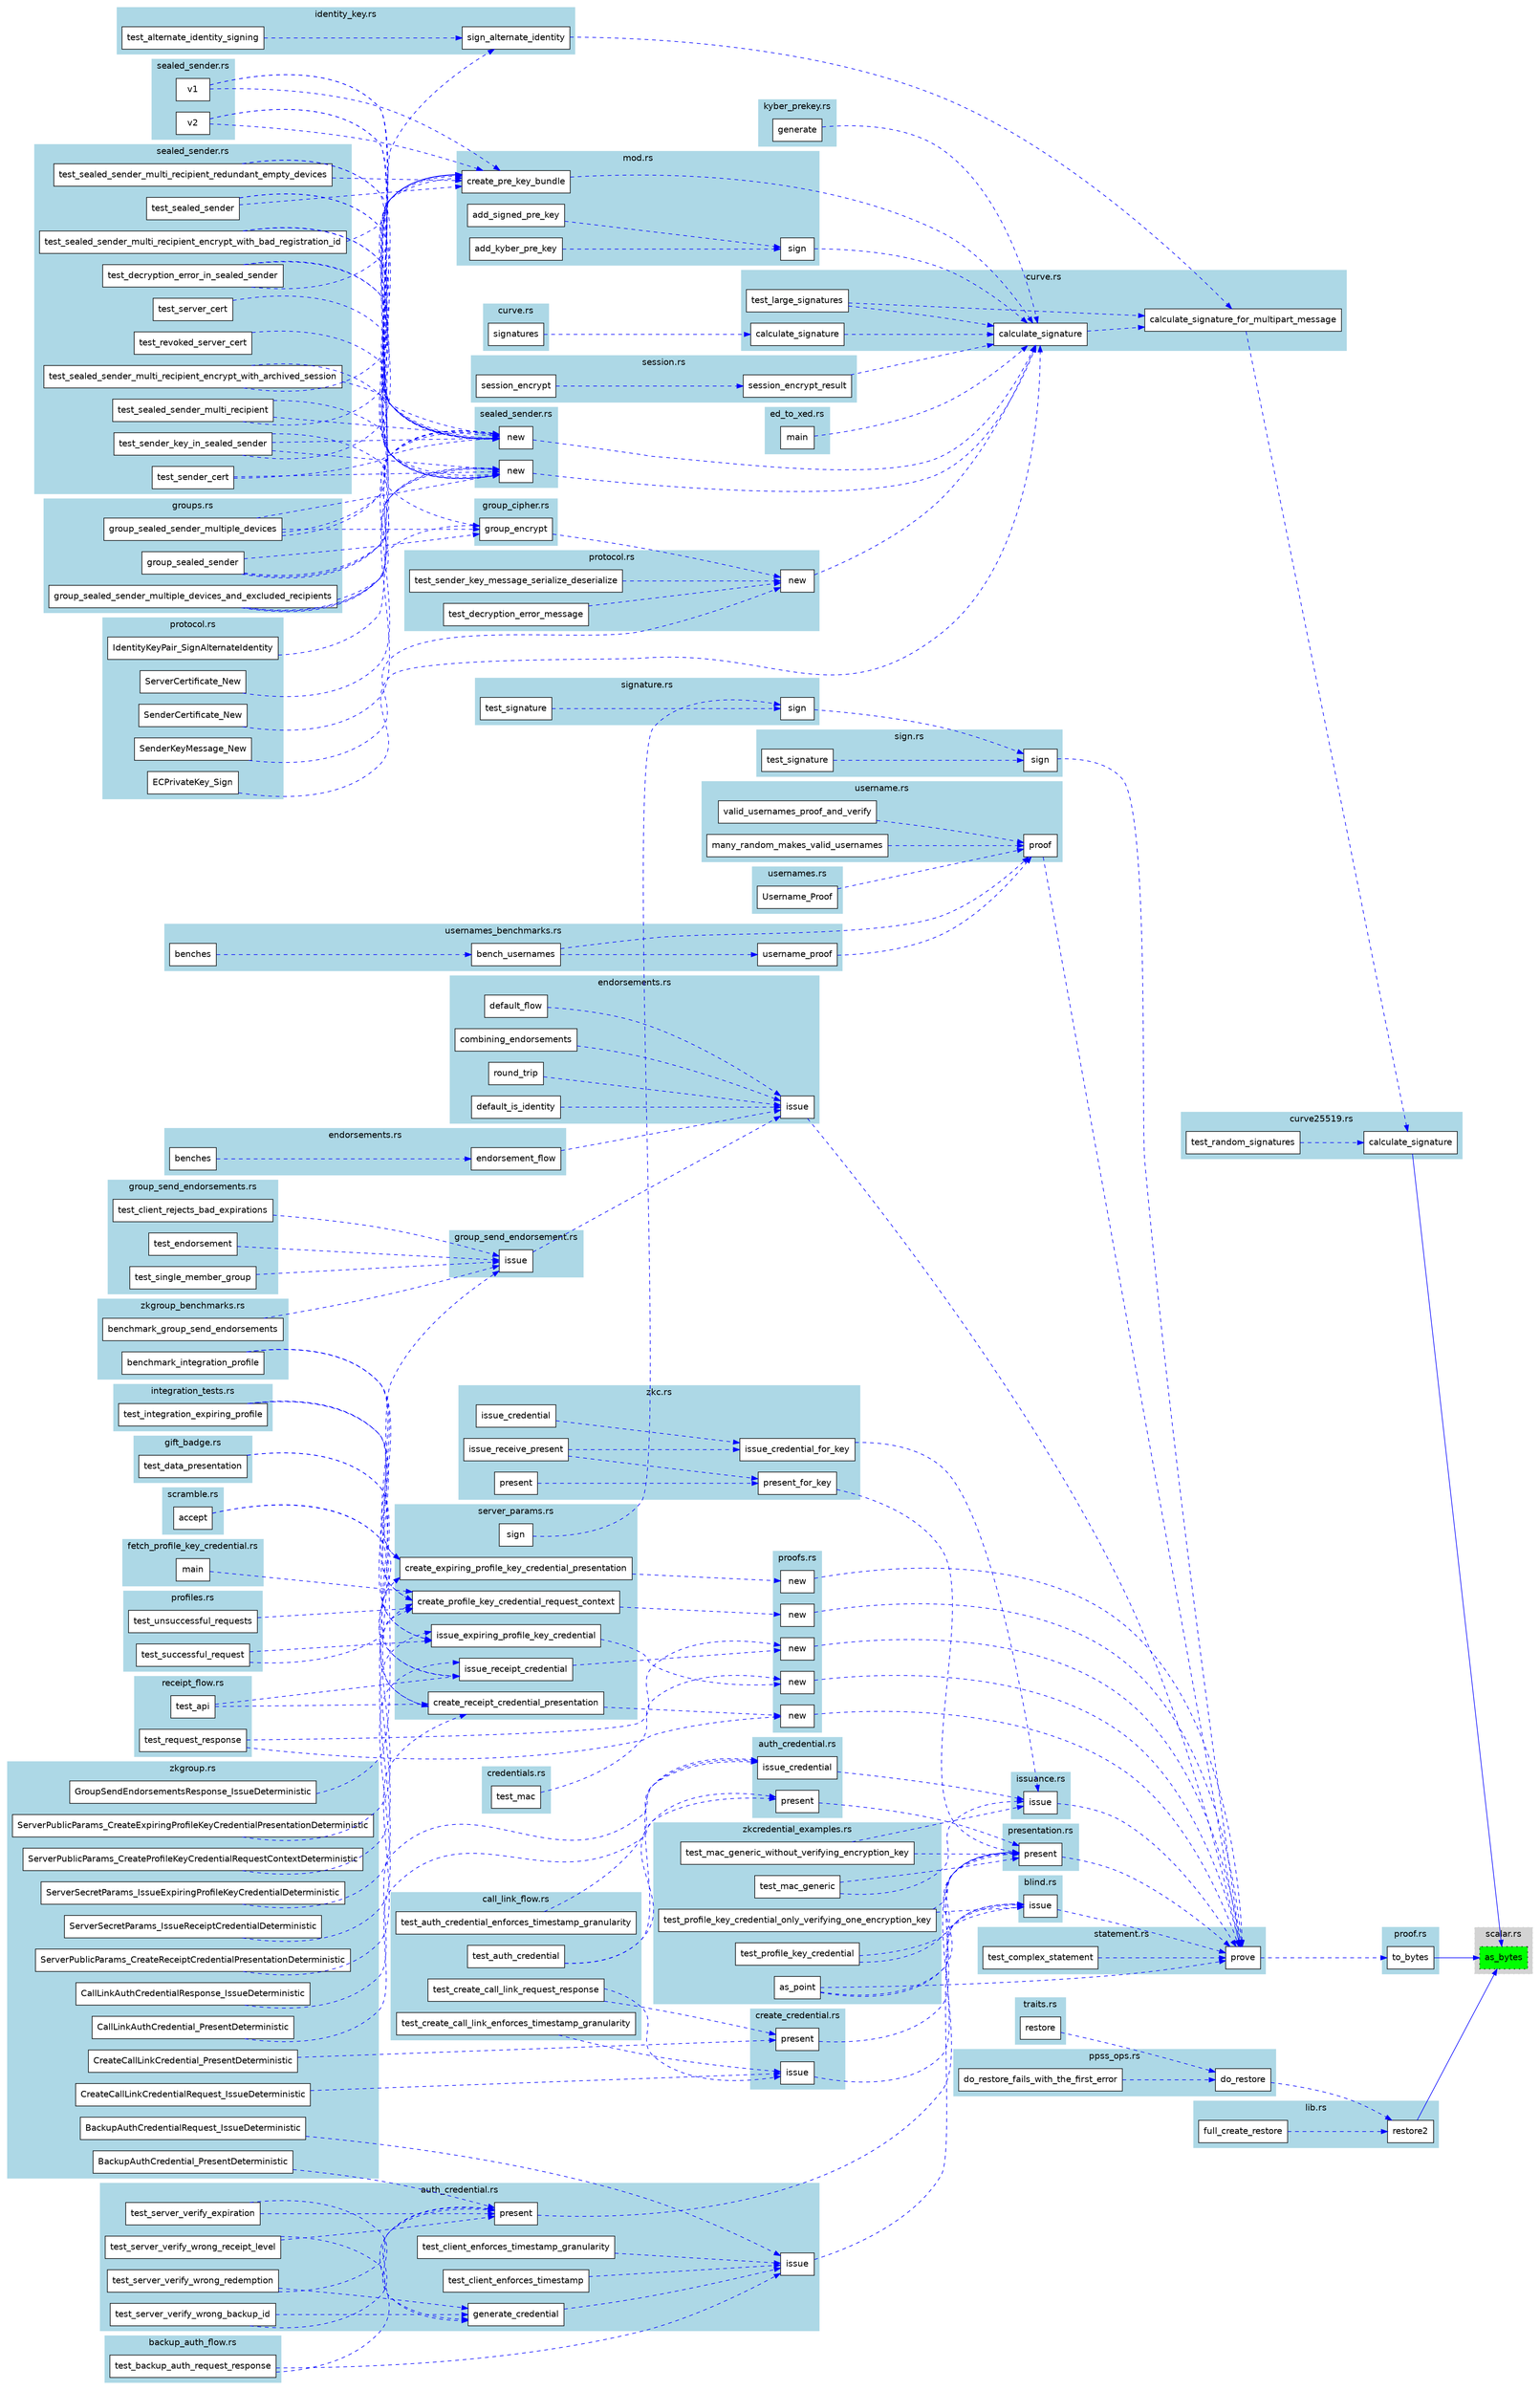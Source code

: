 digraph function_subgraph {
  rankdir=LR;
  node [shape=box, style=filled, fontname=Helvetica];
  edge [color=gray];

  subgraph cluster_0 {
    label = "scalar.rs";
    style=filled;
    color=lightgrey;
    style="filled,dotted";
    fontname=Helvetica;
    "rust-analyzer cargo curve25519-dalek 4.1.3 scalar/impl#[Scalar]as_bytes()." [label="as_bytes", tooltip="    pub const fn as_bytes(&self) -> &[u8; 32] {         &self.bytes     }", fillcolor=green, style="filled,dotted"]
  }
  subgraph cluster_1 {
    label = "protocol.rs";
    style=filled;
    color=lightblue;
    fontname=Helvetica;
    "rust-analyzer cargo libsignal-bridge 0.1.0 protocol/ServerCertificate_New()." [label="ServerCertificate_New", tooltip="fn ServerCertificate_New(     key_id: u32,     server_key: &PublicKey,     trust_root: &PrivateKey, ) -> Result<ServerCertificate> {     let mut rng = rand::rngs::OsRng.unwrap_err();     ServerCertifi...", fillcolor=white, style="filled"]
    "rust-analyzer cargo libsignal-bridge 0.1.0 protocol/IdentityKeyPair_SignAlternateIdentity()." [label="IdentityKeyPair_SignAlternateIdentity", tooltip="fn IdentityKeyPair_SignAlternateIdentity(     public_key: &PublicKey,     private_key: &PrivateKey,     other_identity: &PublicKey, ) -> Result<Vec<u8>> {     let mut rng = rand::rngs::OsRng.unwrap_er...", fillcolor=white, style="filled"]
    "rust-analyzer cargo libsignal-bridge 0.1.0 protocol/ECPrivateKey_Sign()." [label="ECPrivateKey_Sign", tooltip="fn ECPrivateKey_Sign(key: &PrivateKey, message: &[u8]) -> Result<Vec<u8>> {     let mut rng = rand::rngs::OsRng.unwrap_err();     Ok(key.calculate_signature(message, &mut rng)?.into_vec()) }", fillcolor=white, style="filled"]
    "rust-analyzer cargo libsignal-bridge 0.1.0 protocol/SenderKeyMessage_New()." [label="SenderKeyMessage_New", tooltip="fn SenderKeyMessage_New(     message_version: u8,     distribution_id: Uuid,     chain_id: u32,     iteration: u32,     ciphertext: &[u8],     pk: &PrivateKey, ) -> Result<SenderKeyMessage> {     let ...", fillcolor=white, style="filled"]
    "rust-analyzer cargo libsignal-bridge 0.1.0 protocol/SenderCertificate_New()." [label="SenderCertificate_New", tooltip="fn SenderCertificate_New(     sender_uuid: String,     sender_e164: Option<String>,     sender_device_id: u32,     sender_key: &PublicKey,     expiration: Timestamp,     signer_cert: &ServerCertificat...", fillcolor=white, style="filled"]
  }
  subgraph cluster_2 {
    label = "usernames.rs";
    style=filled;
    color=lightblue;
    fontname=Helvetica;
    "rust-analyzer cargo libsignal-bridge 0.1.0 usernames/Username_Proof()." [label="Username_Proof", tooltip="pub fn Username_Proof(username: String, randomness: &[u8; 32]) -> Result<Vec<u8>, UsernameError> {     Username::new(&username)?.proof(randomness) }", fillcolor=white, style="filled"]
  }
  subgraph cluster_3 {
    label = "zkgroup.rs";
    style=filled;
    color=lightblue;
    fontname=Helvetica;
    "rust-analyzer cargo libsignal-bridge 0.1.0 zkgroup/BackupAuthCredentialRequest_IssueDeterministic()." [label="BackupAuthCredentialRequest_IssueDeterministic", tooltip="fn BackupAuthCredentialRequest_IssueDeterministic(     request_bytes: &[u8],     redemption_time: Timestamp,     backup_level: AsType<BackupLevel, u8>,     credential_type: AsType<BackupCredentialType...", fillcolor=white, style="filled"]
    "rust-analyzer cargo libsignal-bridge 0.1.0 zkgroup/GroupSendEndorsementsResponse_IssueDeterministic()." [label="GroupSendEndorsementsResponse_IssueDeterministic", tooltip="fn GroupSendEndorsementsResponse_IssueDeterministic(     concatenated_group_member_ciphertexts: &[u8],     key_pair: &[u8],     randomness: &[u8; RANDOMNESS_LEN], ) -> Vec<u8> {     assert!(concatenat...", fillcolor=white, style="filled"]
    "rust-analyzer cargo libsignal-bridge 0.1.0 zkgroup/BackupAuthCredential_PresentDeterministic()." [label="BackupAuthCredential_PresentDeterministic", tooltip="fn BackupAuthCredential_PresentDeterministic(     credential_bytes: &[u8],     server_params_bytes: &[u8],     randomness: &[u8; RANDOMNESS_LEN], ) -> Result<Vec<u8>, ZkGroupVerificationFailure> {    ...", fillcolor=white, style="filled"]
    "rust-analyzer cargo libsignal-bridge 0.1.0 zkgroup/ServerSecretParams_IssueExpiringProfileKeyCredentialDeterministic()." [label="ServerSecretParams_IssueExpiringProfileKeyCredentialDeterministic", tooltip="fn ServerSecretParams_IssueExpiringProfileKeyCredentialDeterministic(     server_secret_params: &ServerSecretParams,     randomness: &[u8; RANDOMNESS_LEN],     request: Serialized<ProfileKeyCredential...", fillcolor=white, style="filled"]
    "rust-analyzer cargo libsignal-bridge 0.1.0 zkgroup/CreateCallLinkCredentialRequest_IssueDeterministic()." [label="CreateCallLinkCredentialRequest_IssueDeterministic", tooltip="fn CreateCallLinkCredentialRequest_IssueDeterministic(     request_bytes: &[u8],     user_id: Aci,     timestamp: Timestamp,     params_bytes: &[u8],     randomness: &[u8; RANDOMNESS_LEN], ) -> Vec<u8...", fillcolor=white, style="filled"]
    "rust-analyzer cargo libsignal-bridge 0.1.0 zkgroup/ServerPublicParams_CreateProfileKeyCredentialRequestContextDeterministic()." [label="ServerPublicParams_CreateProfileKeyCredentialRequestContextDeterministic", tooltip="fn ServerPublicParams_CreateProfileKeyCredentialRequestContextDeterministic(     server_public_params: &ServerPublicParams,     randomness: &[u8; RANDOMNESS_LEN],     user_id: Aci,     profile_key: Se...", fillcolor=white, style="filled"]
    "rust-analyzer cargo libsignal-bridge 0.1.0 zkgroup/ServerPublicParams_CreateExpiringProfileKeyCredentialPresentationDeterministic()." [label="ServerPublicParams_CreateExpiringProfileKeyCredentialPresentationDeterministic", tooltip="fn ServerPublicParams_CreateExpiringProfileKeyCredentialPresentationDeterministic(     server_public_params: &ServerPublicParams,     randomness: &[u8; RANDOMNESS_LEN],     group_secret_params: Serial...", fillcolor=white, style="filled"]
    "rust-analyzer cargo libsignal-bridge 0.1.0 zkgroup/CallLinkAuthCredential_PresentDeterministic()." [label="CallLinkAuthCredential_PresentDeterministic", tooltip="fn CallLinkAuthCredential_PresentDeterministic(     credential_bytes: &[u8],     user_id: Aci,     redemption_time: Timestamp,     server_params_bytes: &[u8],     call_link_params_bytes: &[u8],     ra...", fillcolor=white, style="filled"]
    "rust-analyzer cargo libsignal-bridge 0.1.0 zkgroup/CreateCallLinkCredential_PresentDeterministic()." [label="CreateCallLinkCredential_PresentDeterministic", tooltip="fn CreateCallLinkCredential_PresentDeterministic(     credential_bytes: &[u8],     room_id: &[u8],     user_id: Aci,     server_params_bytes: &[u8],     call_link_params_bytes: &[u8],     randomness: ...", fillcolor=white, style="filled"]
    "rust-analyzer cargo libsignal-bridge 0.1.0 zkgroup/CallLinkAuthCredentialResponse_IssueDeterministic()." [label="CallLinkAuthCredentialResponse_IssueDeterministic", tooltip="fn CallLinkAuthCredentialResponse_IssueDeterministic(     user_id: Aci,     redemption_time: Timestamp,     params_bytes: &[u8],     randomness: &[u8; RANDOMNESS_LEN], ) -> Vec<u8> {     let params = ...", fillcolor=white, style="filled"]
    "rust-analyzer cargo libsignal-bridge 0.1.0 zkgroup/ServerPublicParams_CreateReceiptCredentialPresentationDeterministic()." [label="ServerPublicParams_CreateReceiptCredentialPresentationDeterministic", tooltip="fn ServerPublicParams_CreateReceiptCredentialPresentationDeterministic(     server_public_params: &ServerPublicParams,     randomness: &[u8; RANDOMNESS_LEN],     receipt_credential: Serialized<Receipt...", fillcolor=white, style="filled"]
    "rust-analyzer cargo libsignal-bridge 0.1.0 zkgroup/ServerSecretParams_IssueReceiptCredentialDeterministic()." [label="ServerSecretParams_IssueReceiptCredentialDeterministic", tooltip="fn ServerSecretParams_IssueReceiptCredentialDeterministic(     server_secret_params: &ServerSecretParams,     randomness: &[u8; RANDOMNESS_LEN],     request: Serialized<ReceiptCredentialRequest>,     ...", fillcolor=white, style="filled"]
  }
  subgraph cluster_4 {
    label = "curve.rs";
    style=filled;
    color=lightblue;
    fontname=Helvetica;
    "rust-analyzer cargo libsignal-core 0.1.0 signatures()." [label="signatures", tooltip="pub fn signatures(c: &mut Criterion) {     let rng = &mut rng();     let alice_key = KeyPair::generate(rng);     let mut some_data = [0; 1024];     rng.fill(&mut some_data);      c.bench_function(' ge...", fillcolor=white, style="filled"]
  }
  subgraph cluster_5 {
    label = "ed_to_xed.rs";
    style=filled;
    color=lightblue;
    fontname=Helvetica;
    "rust-analyzer cargo libsignal-core 0.1.0 main()." [label="main", tooltip="fn main() {     let mut input = vec![];     std::io::stdin()         .read_to_end(&mut input)         .expect(' can read input' );     let key = boring::pkey::PKey::public_key_from_pem(&input).expect(...", fillcolor=white, style="filled"]
  }
  subgraph cluster_6 {
    label = "curve.rs";
    style=filled;
    color=lightblue;
    fontname=Helvetica;
    "rust-analyzer cargo libsignal-core 0.1.0 curve/impl#[PrivateKey]calculate_signature_for_multipart_message()." [label="calculate_signature_for_multipart_message", tooltip="    pub fn calculate_signature_for_multipart_message<R: CryptoRng + Rng>(         &self,         message: &[&[u8]],         csprng: &mut R,     ) -> Result<Box<[u8]>, CurveError> {         match self....", fillcolor=white, style="filled"]
    "rust-analyzer cargo libsignal-core 0.1.0 curve/impl#[PrivateKey]calculate_signature()." [label="calculate_signature", tooltip="    pub fn calculate_signature<R: CryptoRng + Rng>(         &self,         message: &[u8],         csprng: &mut R,     ) -> Result<Box<[u8]>, CurveError> {         self.calculate_signature_for_multipa...", fillcolor=white, style="filled"]
    "rust-analyzer cargo libsignal-core 0.1.0 curve/impl#[KeyPair]calculate_signature()." [label="calculate_signature", tooltip="    pub fn calculate_signature<R: CryptoRng + Rng>(         &self,         message: &[u8],         csprng: &mut R,     ) -> Result<Box<[u8]>, CurveError> {         self.private_key.calculate_signature...", fillcolor=white, style="filled"]
    "rust-analyzer cargo libsignal-core 0.1.0 curve/tests/test_large_signatures()." [label="test_large_signatures", tooltip="    fn test_large_signatures() -> Result<(), CurveError> {         let mut csprng = OsRng.unwrap_err();         let key_pair = KeyPair::generate(&mut csprng);         let mut message = [0u8; 1024 * 10...", fillcolor=white, style="filled"]
  }
  subgraph cluster_7 {
    label = "curve25519.rs";
    style=filled;
    color=lightblue;
    fontname=Helvetica;
    "rust-analyzer cargo libsignal-core 0.1.0 curve/curve25519/tests/test_random_signatures()." [label="test_random_signatures", tooltip="    fn test_random_signatures() {         let mut csprng = OsRng.unwrap_err();         for _ in 0..50 {             let mut message = [0u8; 64];             csprng.fill_bytes(&mut message);           ...", fillcolor=white, style="filled"]
    "rust-analyzer cargo libsignal-core 0.1.0 curve/curve25519/impl#[PrivateKey]calculate_signature()." [label="calculate_signature", tooltip="    pub fn calculate_signature<R>(         &self,         csprng: &mut R,         message: &[&[u8]],     ) -> [u8; SIGNATURE_LENGTH]     where         R: CryptoRng + Rng,     {         let mut random_...", fillcolor=white, style="filled"]
  }
  subgraph cluster_8 {
    label = "gift_badge.rs";
    style=filled;
    color=lightblue;
    fontname=Helvetica;
    "rust-analyzer cargo libsignal-message-backup 0.1.0 backup/chat/gift_badge/test/impl#[`proto::GiftBadge`]test_data_presentation()." [label="test_data_presentation", tooltip="        fn test_data_presentation() -> ReceiptCredentialPresentation {             const RANDOMNESS: [u8; RANDOMNESS_LEN] = [33; 32];              let server_params = zkgroup::ServerSecretParams::gene...", fillcolor=white, style="filled"]
  }
  subgraph cluster_9 {
    label = "scramble.rs";
    style=filled;
    color=lightblue;
    fontname=Helvetica;
    "rust-analyzer cargo libsignal-message-backup 0.1.0 scramble/impl#[`proto::GiftBadge`][`Visit<Scrambler>`]accept()." [label="accept", tooltip="    fn accept(&mut self, visitor: &mut Scrambler) {         let Self {             receiptCredentialPresentation,             state: _,             special_fields: _,         } = self;          if let...", fillcolor=white, style="filled"]
  }
  subgraph cluster_10 {
    label = "fetch_profile_key_credential.rs";
    style=filled;
    color=lightblue;
    fontname=Helvetica;
    "rust-analyzer cargo libsignal-net-chat 0.1.0 main()." [label="main", tooltip="async fn main() -> anyhow::Result<()> {     env_logger::builder()         .filter_module(module_path!(), log::LevelFilter::Info)         .parse_default_env()         .init();      let Config {        ...", fillcolor=white, style="filled"]
  }
  subgraph cluster_11 {
    label = "profiles.rs";
    style=filled;
    color=lightblue;
    fontname=Helvetica;
    "rust-analyzer cargo libsignal-net-chat 0.1.0 ws/profiles/test/test_unsuccessful_requests()." [label="test_unsuccessful_requests", tooltip="    async fn test_unsuccessful_requests(         response: chat::Response,     ) -> RequestError<ProfileKeyCredentialRequestError> {         let randomness = zkgroup::TEST_ARRAY_32;         let server...", fillcolor=white, style="filled"]
    "rust-analyzer cargo libsignal-net-chat 0.1.0 ws/profiles/test/test_successful_request()." [label="test_successful_request", tooltip="    async fn test_successful_request() {         let randomness = zkgroup::TEST_ARRAY_32;         let server_params = zkgroup::ServerSecretParams::generate(randomness);         let aci = Aci::parse_fr...", fillcolor=white, style="filled"]
  }
  subgraph cluster_12 {
    label = "ppss_ops.rs";
    style=filled;
    color=lightblue;
    fontname=Helvetica;
    "rust-analyzer cargo libsignal-net 0.1.0 svrb/ppss_ops/do_restore()." [label="do_restore", tooltip="pub async fn do_restore<Env: PpssSetup>(     connect_results: impl IntoConnectionResults,     password: &[u8], ) -> Result<Secret, Error> {     let mut rng = OsRng.unwrap_err();     let ConnectionCont...", fillcolor=white, style="filled"]
    "rust-analyzer cargo libsignal-net 0.1.0 svrb/ppss_ops/test/do_restore_fails_with_the_first_error()." [label="do_restore_fails_with_the_first_error", tooltip="    async fn do_restore_fails_with_the_first_error() {         let result = do_restore::<TestEnv>(NotConnectedResults, b' ' ).await;         assert_matches!(result, Err(crate::svrb::Error::ConnectionT...", fillcolor=white, style="filled"]
  }
  subgraph cluster_13 {
    label = "traits.rs";
    style=filled;
    color=lightblue;
    fontname=Helvetica;
    "rust-analyzer cargo libsignal-net 0.1.0 svrb/traits/impl#[T][Restore]restore()." [label="restore", tooltip="    async fn restore(&self, password: &[u8]) -> Result<Secret, Error> {         ppss_ops::do_restore::<T::Env>(self.connect().await, password).await     }", fillcolor=white, style="filled"]
  }
  subgraph cluster_14 {
    label = "proof.rs";
    style=filled;
    color=lightblue;
    fontname=Helvetica;
    "rust-analyzer cargo poksho 0.7.0 proof/impl#[Proof]to_bytes()." [label="to_bytes", tooltip="    pub fn to_bytes(&self) -> Vec<u8> {         [&self.challenge]             .into_iter()             .chain(&self.response)             .flat_map(|scalar| *scalar.as_bytes())             .collect() ...", fillcolor=white, style="filled"]
  }
  subgraph cluster_15 {
    label = "sign.rs";
    style=filled;
    color=lightblue;
    fontname=Helvetica;
    "rust-analyzer cargo poksho 0.7.0 sign/tests/test_signature()." [label="test_signature", tooltip="    fn test_signature() {         let mut block64 = [0u8; 64];         let mut block32 = [0u8; 32];         let mut block100 = [0u8; 100];         for i in 0..32 {             block32[i] = i as u8;   ...", fillcolor=white, style="filled"]
    "rust-analyzer cargo poksho 0.7.0 sign/sign()." [label="sign", tooltip="pub fn sign(     private_key: Scalar,     public_key: RistrettoPoint,     message: &[u8],     randomness: &[u8], ) -> Result<Vec<u8>, PokshoError> {     let mut st = Statement::new();     st.add(' pub...", fillcolor=white, style="filled"]
  }
  subgraph cluster_16 {
    label = "statement.rs";
    style=filled;
    color=lightblue;
    fontname=Helvetica;
    "rust-analyzer cargo poksho 0.7.0 statement/impl#[Statement]prove()." [label="prove", tooltip="    pub fn prove(         &self,         scalar_args: &ScalarArgs,         point_args: &PointArgs,         message: &[u8],         randomness: &[u8], // must be 32 bytes     ) -> Result<Vec<u8>, Poksh...", fillcolor=white, style="filled"]
    "rust-analyzer cargo poksho 0.7.0 statement/tests/test_complex_statement()." [label="test_complex_statement", tooltip="    fn test_complex_statement() {         let mut block32 = [0u8; 32];         let mut block64a = [0u8; 64];         let mut block64b = [0u8; 64];         let mut block64c = [0u8; 64];         let mut...", fillcolor=white, style="filled"]
  }
  subgraph cluster_17 {
    label = "sealed_sender.rs";
    style=filled;
    color=lightblue;
    fontname=Helvetica;
    "rust-analyzer cargo libsignal-protocol 0.1.0 v2()." [label="v2", tooltip="pub fn v2(c: &mut Criterion) {     let mut rng = OsRng.unwrap_err();      let alice_address = ProtocolAddress::new(         ' 9d0652a3-dcc3-4d11-975f-74d61598733f' .to_owned(),         DeviceId::new(1...", fillcolor=white, style="filled"]
    "rust-analyzer cargo libsignal-protocol 0.1.0 v1()." [label="v1", tooltip="pub fn v1(c: &mut Criterion) {     let mut rng = OsRng.unwrap_err();      let alice_address = ProtocolAddress::new(         ' 9d0652a3-dcc3-4d11-975f-74d61598733f' .to_owned(),         DeviceId::new(1...", fillcolor=white, style="filled"]
  }
  subgraph cluster_18 {
    label = "session.rs";
    style=filled;
    color=lightblue;
    fontname=Helvetica;
    "rust-analyzer cargo libsignal-protocol 0.1.0 session_encrypt()." [label="session_encrypt", tooltip="pub fn session_encrypt(c: &mut Criterion) {     session_encrypt_result(c).expect(' success' ); }", fillcolor=white, style="filled"]
    "rust-analyzer cargo libsignal-protocol 0.1.0 session_encrypt_result()." [label="session_encrypt_result", tooltip="pub fn session_encrypt_result(c: &mut Criterion) -> Result<(), SignalProtocolError> {     let (alice_session_record, bob_session_record) = support::initialize_sessions_v4()?;      let alice_address = ...", fillcolor=white, style="filled"]
  }
  subgraph cluster_19 {
    label = "group_cipher.rs";
    style=filled;
    color=lightblue;
    fontname=Helvetica;
    "rust-analyzer cargo libsignal-protocol 0.1.0 group_cipher/group_encrypt()." [label="group_encrypt", tooltip="pub async fn group_encrypt<R: Rng + CryptoRng>(     sender_key_store: &mut dyn SenderKeyStore,     sender: &ProtocolAddress,     distribution_id: Uuid,     plaintext: &[u8],     csprng: &mut R, ) -> R...", fillcolor=white, style="filled"]
  }
  subgraph cluster_20 {
    label = "identity_key.rs";
    style=filled;
    color=lightblue;
    fontname=Helvetica;
    "rust-analyzer cargo libsignal-protocol 0.1.0 identity_key/tests/test_alternate_identity_signing()." [label="test_alternate_identity_signing", tooltip="    fn test_alternate_identity_signing() -> Result<()> {         let mut rng = OsRng.unwrap_err();         let primary = IdentityKeyPair::generate(&mut rng);         let secondary = IdentityKeyPair::g...", fillcolor=white, style="filled"]
    "rust-analyzer cargo libsignal-protocol 0.1.0 identity_key/impl#[IdentityKeyPair]sign_alternate_identity()." [label="sign_alternate_identity", tooltip="    pub fn sign_alternate_identity<R: Rng + CryptoRng>(         &self,         other: &IdentityKey,         rng: &mut R,     ) -> Result<Box<[u8]>> {         Ok(self.private_key.calculate_signature_fo...", fillcolor=white, style="filled"]
  }
  subgraph cluster_21 {
    label = "protocol.rs";
    style=filled;
    color=lightblue;
    fontname=Helvetica;
    "rust-analyzer cargo libsignal-protocol 0.1.0 protocol/impl#[SenderKeyMessage]new()." [label="new", tooltip="    pub fn new<R: CryptoRng + Rng>(         message_version: u8,         distribution_id: Uuid,         chain_id: u32,         iteration: u32,         ciphertext: Box<[u8]>,         csprng: &mut R,   ...", fillcolor=white, style="filled"]
    "rust-analyzer cargo libsignal-protocol 0.1.0 protocol/tests/test_sender_key_message_serialize_deserialize()." [label="test_sender_key_message_serialize_deserialize", tooltip="    fn test_sender_key_message_serialize_deserialize() -> Result<()> {         let mut csprng = OsRng.unwrap_err();         let signature_key_pair = KeyPair::generate(&mut csprng);         let sender_...", fillcolor=white, style="filled"]
    "rust-analyzer cargo libsignal-protocol 0.1.0 protocol/tests/test_decryption_error_message()." [label="test_decryption_error_message", tooltip="    fn test_decryption_error_message() -> Result<()> {         let mut csprng = OsRng.unwrap_err();         let identity_key_pair = KeyPair::generate(&mut csprng);         let base_key_pair = KeyPair:...", fillcolor=white, style="filled"]
  }
  subgraph cluster_22 {
    label = "sealed_sender.rs";
    style=filled;
    color=lightblue;
    fontname=Helvetica;
    "rust-analyzer cargo libsignal-protocol 0.1.0 sealed_sender/impl#[ServerCertificate]new()." [label="new", tooltip="    pub fn new<R: Rng + CryptoRng>(         key_id: u32,         key: PublicKey,         trust_root: &PrivateKey,         rng: &mut R,     ) -> Result<Self> {         let certificate_pb = proto::seale...", fillcolor=white, style="filled"]
    "rust-analyzer cargo libsignal-protocol 0.1.0 sealed_sender/impl#[SenderCertificate]new()." [label="new", tooltip="    pub fn new<R: Rng + CryptoRng>(         sender_uuid: String,         sender_e164: Option<String>,         key: PublicKey,         sender_device_id: DeviceId,         expiration: Timestamp,        ...", fillcolor=white, style="filled"]
  }
  subgraph cluster_23 {
    label = "kyber_prekey.rs";
    style=filled;
    color=lightblue;
    fontname=Helvetica;
    "rust-analyzer cargo libsignal-protocol 0.1.0 state/kyber_prekey/impl#[KyberPreKeyRecord]generate()." [label="generate", tooltip="    pub fn generate(         kyber_key_type: kem::KeyType,         id: KyberPreKeyId,         signing_key: &PrivateKey,     ) -> Result<KyberPreKeyRecord> {         let mut rng = rand::rngs::OsRng.unw...", fillcolor=white, style="filled"]
  }
  subgraph cluster_24 {
    label = "groups.rs";
    style=filled;
    color=lightblue;
    fontname=Helvetica;
    "rust-analyzer cargo libsignal-protocol 0.1.0 group_sealed_sender_multiple_devices_and_excluded_recipients()." [label="group_sealed_sender_multiple_devices_and_excluded_recipients", tooltip="fn group_sealed_sender_multiple_devices_and_excluded_recipients() -> Result<(), SignalProtocolError> {     async {         let mut csprng = OsRng.unwrap_err();          let alice_device_id = DeviceId:...", fillcolor=white, style="filled"]
    "rust-analyzer cargo libsignal-protocol 0.1.0 group_sealed_sender_multiple_devices()." [label="group_sealed_sender_multiple_devices", tooltip="fn group_sealed_sender_multiple_devices() -> Result<(), SignalProtocolError> {     async {         let mut csprng = OsRng.unwrap_err();          let alice_device_id = DeviceId::new(23).unwrap();      ...", fillcolor=white, style="filled"]
    "rust-analyzer cargo libsignal-protocol 0.1.0 group_sealed_sender()." [label="group_sealed_sender", tooltip="fn group_sealed_sender() -> Result<(), SignalProtocolError> {     async {         let mut csprng = OsRng.unwrap_err();          let alice_device_id = DeviceId::new(23).unwrap();         let bob_device...", fillcolor=white, style="filled"]
  }
  subgraph cluster_25 {
    label = "sealed_sender.rs";
    style=filled;
    color=lightblue;
    fontname=Helvetica;
    "rust-analyzer cargo libsignal-protocol 0.1.0 test_revoked_server_cert()." [label="test_revoked_server_cert", tooltip="fn test_revoked_server_cert() -> Result<(), SignalProtocolError> {     let mut rng = OsRng.unwrap_err();     let trust_root = KeyPair::generate(&mut rng);     let server_key = KeyPair::generate(&mut r...", fillcolor=white, style="filled"]
    "rust-analyzer cargo libsignal-protocol 0.1.0 test_sealed_sender_multi_recipient_encrypt_with_archived_session()." [label="test_sealed_sender_multi_recipient_encrypt_with_archived_session", tooltip="fn test_sealed_sender_multi_recipient_encrypt_with_archived_session( ) -> Result<(), SignalProtocolError> {     async {         let mut rng = OsRng.unwrap_err();          let alice_device_id = DeviceI...", fillcolor=white, style="filled"]
    "rust-analyzer cargo libsignal-protocol 0.1.0 test_sealed_sender_multi_recipient()." [label="test_sealed_sender_multi_recipient", tooltip="fn test_sealed_sender_multi_recipient() -> Result<(), SignalProtocolError> {     async {         let mut rng = OsRng.unwrap_err();          let alice_device_id = DeviceId::new(23).unwrap();         le...", fillcolor=white, style="filled"]
    "rust-analyzer cargo libsignal-protocol 0.1.0 test_sealed_sender_multi_recipient_redundant_empty_devices()." [label="test_sealed_sender_multi_recipient_redundant_empty_devices", tooltip="fn test_sealed_sender_multi_recipient_redundant_empty_devices() -> Result<(), SignalProtocolError> {     async {         let mut csprng = OsRng.unwrap_err();          let alice_device_id = DeviceId::n...", fillcolor=white, style="filled"]
    "rust-analyzer cargo libsignal-protocol 0.1.0 test_sender_cert()." [label="test_sender_cert", tooltip="fn test_sender_cert() -> Result<(), SignalProtocolError> {     let mut rng = OsRng.unwrap_err();     let trust_root = KeyPair::generate(&mut rng);     let server_key = KeyPair::generate(&mut rng);    ...", fillcolor=white, style="filled"]
    "rust-analyzer cargo libsignal-protocol 0.1.0 test_sender_key_in_sealed_sender()." [label="test_sender_key_in_sealed_sender", tooltip="fn test_sender_key_in_sealed_sender() -> Result<(), SignalProtocolError> {     async {         let mut rng = OsRng.unwrap_err();          let alice_device_id = DeviceId::new(23).unwrap();         let ...", fillcolor=white, style="filled"]
    "rust-analyzer cargo libsignal-protocol 0.1.0 test_sealed_sender()." [label="test_sealed_sender", tooltip="fn test_sealed_sender() -> Result<(), SignalProtocolError> {     async {         let mut rng = OsRng.unwrap_err();          let alice_device_id = DeviceId::new(23).unwrap();         let bob_device_id ...", fillcolor=white, style="filled"]
    "rust-analyzer cargo libsignal-protocol 0.1.0 test_sealed_sender_multi_recipient_encrypt_with_bad_registration_id()." [label="test_sealed_sender_multi_recipient_encrypt_with_bad_registration_id", tooltip="fn test_sealed_sender_multi_recipient_encrypt_with_bad_registration_id( ) -> Result<(), SignalProtocolError> {     async {         let mut rng = OsRng.unwrap_err();          let alice_device_id = Devi...", fillcolor=white, style="filled"]
    "rust-analyzer cargo libsignal-protocol 0.1.0 test_decryption_error_in_sealed_sender()." [label="test_decryption_error_in_sealed_sender", tooltip="fn test_decryption_error_in_sealed_sender() -> Result<(), SignalProtocolError> {     async {         let mut rng = OsRng.unwrap_err();          let alice_device_id = DeviceId::new(23).unwrap();       ...", fillcolor=white, style="filled"]
    "rust-analyzer cargo libsignal-protocol 0.1.0 test_server_cert()." [label="test_server_cert", tooltip="fn test_server_cert() -> Result<(), SignalProtocolError> {     let mut rng = OsRng.unwrap_err();     let trust_root = KeyPair::generate(&mut rng);     let server_key = KeyPair::generate(&mut rng);    ...", fillcolor=white, style="filled"]
  }
  subgraph cluster_26 {
    label = "mod.rs";
    style=filled;
    color=lightblue;
    fontname=Helvetica;
    "rust-analyzer cargo libsignal-protocol 0.1.0 support/create_pre_key_bundle()." [label="create_pre_key_bundle", tooltip="pub async fn create_pre_key_bundle<R: Rng + CryptoRng>(     store: &mut dyn ProtocolStore,     mut csprng: &mut R, ) -> Result<PreKeyBundle, SignalProtocolError> {     let pre_key_pair = KeyPair::gene...", fillcolor=white, style="filled"]
    "rust-analyzer cargo libsignal-protocol 0.1.0 support/impl#[TestStoreBuilder]sign()." [label="sign", tooltip="    fn sign(&mut self, message: &[u8]) -> Box<[u8]> {         let identity_key_pair = self             .store             .get_identity_key_pair()             .now_or_never()             .expect(' syn...", fillcolor=white, style="filled"]
    "rust-analyzer cargo libsignal-protocol 0.1.0 support/impl#[TestStoreBuilder]add_signed_pre_key()." [label="add_signed_pre_key", tooltip="    pub fn add_signed_pre_key(&mut self, id_choice: IdChoice) {         let id = self.gen_id(id_choice);         if let Some(latest_id) = self.store.all_signed_pre_key_ids().last() {             asser...", fillcolor=white, style="filled"]
    "rust-analyzer cargo libsignal-protocol 0.1.0 support/impl#[TestStoreBuilder]add_kyber_pre_key()." [label="add_kyber_pre_key", tooltip="    pub fn add_kyber_pre_key(&mut self, id_choice: IdChoice) {         let id = self.gen_id(id_choice);         if let Some(latest_id) = self.store.all_kyber_pre_key_ids().last() {             assert!...", fillcolor=white, style="filled"]
  }
  subgraph cluster_27 {
    label = "lib.rs";
    style=filled;
    color=lightblue;
    fontname=Helvetica;
    "rust-analyzer cargo libsignal-svrb 0.1.0 impl#[`Restore1<'a>`]restore2()." [label="restore2", tooltip="    pub fn restore2<R: Rng + CryptoRng>(         self,         responses1_bytes: &[Vec<u8>],         handshake_hashes: &[&[u8]],         rng: &mut R,     ) -> Result<Restore2<'a>, Error> {         if ...", fillcolor=white, style="filled"]
    "rust-analyzer cargo libsignal-svrb 0.1.0 test/full_create_restore()." [label="full_create_restore", tooltip="    fn full_create_restore() {         let mut rng = OsRng.unwrap_err();         let server_ids = vec![1u64, 2u64, 3u64];         let mut servers = server_ids             .iter()             .map(|_| ...", fillcolor=white, style="filled"]
  }
  subgraph cluster_28 {
    label = "usernames_benchmarks.rs";
    style=filled;
    color=lightblue;
    fontname=Helvetica;
    "rust-analyzer cargo usernames 0.1.0 bench_usernames()." [label="bench_usernames", tooltip="fn bench_usernames(c: &mut Criterion) {     let mut rng = OsRng.unwrap_err();     let usernames =         Username::candidates_from(&mut rng, ' signal' , NicknameLimits::default()).unwrap();      let ...", fillcolor=white, style="filled"]
    "rust-analyzer cargo usernames 0.1.0 benches()." [label="benches", tooltip="criterion_group!(benches, bench_usernames); criterion_main!(benches);", fillcolor=white, style="filled"]
    "rust-analyzer cargo usernames 0.1.0 username_proof()." [label="username_proof", tooltip="pub fn username_proof(username: &str, randomness: &[u8; 32]) -> Result<Vec<u8>, UsernameError> {     Username::new(username)?.proof(randomness) }", fillcolor=white, style="filled"]
  }
  subgraph cluster_29 {
    label = "username.rs";
    style=filled;
    color=lightblue;
    fontname=Helvetica;
    "rust-analyzer cargo usernames 0.1.0 username/impl#[Username]proof()." [label="proof", tooltip="    pub fn proof(&self, randomness: &[u8; 32]) -> Result<Vec<u8>, UsernameError> {         let hash = Self::hash_from_scalars(&self.scalars);         let scalar_args = Self::make_scalar_args(&self.sca...", fillcolor=white, style="filled"]
    "rust-analyzer cargo usernames 0.1.0 username/test/valid_usernames_proof_and_verify()." [label="valid_usernames_proof_and_verify", tooltip="    fn valid_usernames_proof_and_verify() {         proptest!(|(nickname in NICKNAME_PATTERN, discriminator in 1..DISCRIMINATOR_MAX)| {             let username = Username::new(&Username::format_parts...", fillcolor=white, style="filled"]
    "rust-analyzer cargo usernames 0.1.0 username/test/many_random_makes_valid_usernames()." [label="many_random_makes_valid_usernames", tooltip="    fn many_random_makes_valid_usernames() {         let mut rng = rand::rng();         let randomness = std::array::from_fn(|i| (i + 1).try_into().unwrap());         let nickname = ' _SiGNA1' ;      ...", fillcolor=white, style="filled"]
  }
  subgraph cluster_30 {
    label = "endorsements.rs";
    style=filled;
    color=lightblue;
    fontname=Helvetica;
    "rust-analyzer cargo zkcredential 0.1.0 endorsement_flow()." [label="endorsement_flow", tooltip="fn endorsement_flow(c: &mut Criterion) {     let mut group = c.benchmark_group(' endorsements' );      let mut input_sho = poksho::ShoSha256::new(b' test' );     let inputs: Vec<RistrettoPoint> = (0.....", fillcolor=white, style="filled"]
    "rust-analyzer cargo zkcredential 0.1.0 benches()." [label="benches", tooltip="criterion_group!(benches, endorsement_flow, key_derivation); criterion_main!(benches);", fillcolor=white, style="filled"]
  }
  subgraph cluster_31 {
    label = "endorsements.rs";
    style=filled;
    color=lightblue;
    fontname=Helvetica;
    "rust-analyzer cargo zkcredential 0.1.0 endorsements/tests/round_trip()." [label="round_trip", tooltip="        fn round_trip<T: Serialize + for<'a> Deserialize<'a> + PartialDefault>(             value: &T,             expected_len: usize,         ) {             let bincode_options = bincode::DefaultOp...", fillcolor=white, style="filled"]
    "rust-analyzer cargo zkcredential 0.1.0 endorsements/tests/default_is_identity()." [label="default_is_identity", tooltip="    fn default_is_identity() {         assert_eq!(Endorsement::combine([]).R, Endorsement::default().R);          let mut input_sho = poksho::ShoSha256::new(b' test' );         let root_key = ServerRo...", fillcolor=white, style="filled"]
    "rust-analyzer cargo zkcredential 0.1.0 endorsements/tests/default_flow()." [label="default_flow", tooltip="    fn default_flow() {         let mut input_sho = poksho::ShoSha256::new(b' test' );         let root_key = ServerRootKeyPair::generate([42; RANDOMNESS_LEN]);          // Client          let client_...", fillcolor=white, style="filled"]
    "rust-analyzer cargo zkcredential 0.1.0 endorsements/tests/combining_endorsements()." [label="combining_endorsements", tooltip="    fn combining_endorsements() {         let mut input_sho = poksho::ShoSha256::new(b' test' );         let root_key = ServerRootKeyPair::generate([42; RANDOMNESS_LEN]);          // Client          l...", fillcolor=white, style="filled"]
    "rust-analyzer cargo zkcredential 0.1.0 endorsements/impl#[EndorsementResponse]issue()." [label="issue", tooltip="    pub fn issue(         hidden_attribute_points: impl IntoIterator<Item = RistrettoPoint>,         private_key: &ServerDerivedKeyPair,         randomness: [u8; RANDOMNESS_LEN],     ) -> EndorsementR...", fillcolor=white, style="filled"]
  }
  subgraph cluster_32 {
    label = "issuance.rs";
    style=filled;
    color=lightblue;
    fontname=Helvetica;
    "rust-analyzer cargo zkcredential 0.1.0 issuance/impl#[`IssuanceProofBuilder<'a>`]issue()." [label="issue", tooltip="    pub fn issue(         mut self,         key_pair: &CredentialKeyPair,         randomness: [u8; RANDOMNESS_LEN],     ) -> IssuanceProof {         self.finalize_public_attrs();          let mut sho ...", fillcolor=white, style="filled"]
  }
  subgraph cluster_33 {
    label = "blind.rs";
    style=filled;
    color=lightblue;
    fontname=Helvetica;
    "rust-analyzer cargo zkcredential 0.1.0 issuance/blind/impl#[`BlindedIssuanceProofBuilder<'_>`]issue()." [label="issue", tooltip="    pub fn issue(         mut self,         key_pair: &CredentialKeyPair,         blinding_key: &BlindingPublicKey,         randomness: [u8; RANDOMNESS_LEN],     ) -> BlindedIssuanceProof {         se...", fillcolor=white, style="filled"]
  }
  subgraph cluster_34 {
    label = "presentation.rs";
    style=filled;
    color=lightblue;
    fontname=Helvetica;
    "rust-analyzer cargo zkcredential 0.1.0 presentation/impl#[`PresentationProofBuilder<'a>`]present()." [label="present", tooltip="    pub fn present(         self,         public_key: &CredentialPublicKey,         credential: &Credential,         randomness: [u8; RANDOMNESS_LEN],     ) -> PresentationProof {         let credenti...", fillcolor=white, style="filled"]
  }
  subgraph cluster_35 {
    label = "zkgroup_benchmarks.rs";
    style=filled;
    color=lightblue;
    fontname=Helvetica;
    "rust-analyzer cargo zkgroup 0.9.0 benchmark_group_send_endorsements()." [label="benchmark_group_send_endorsements", tooltip="pub fn benchmark_group_send_endorsements(c: &mut Criterion) {     const DAY_ALIGNED_TIMESTAMP: zkgroup::Timestamp =         zkgroup::Timestamp::from_epoch_seconds(1681344000); // 2023-04-13 00:00:00 U...", fillcolor=white, style="filled"]
    "rust-analyzer cargo zkgroup 0.9.0 benchmark_integration_profile()." [label="benchmark_integration_profile", tooltip="pub fn benchmark_integration_profile(c: &mut Criterion) {     // SERVER     let server_secret_params = zkgroup::ServerSecretParams::generate(zkgroup::TEST_ARRAY_32);     let server_public_params = ser...", fillcolor=white, style="filled"]
  }
  subgraph cluster_36 {
    label = "zkc.rs";
    style=filled;
    color=lightblue;
    fontname=Helvetica;
    "rust-analyzer cargo zkgroup 0.9.0 api/auth/auth_credential_with_pni/zkc/impl#[AuthCredentialWithPniZkc]present_for_key()." [label="present_for_key", tooltip="    pub(crate) fn present_for_key(         &self,         public_key: &CredentialPublicKey,         group_secret_params: &GroupSecretParams,         randomness: RandomnessBytes,     ) -> AuthCredentia...", fillcolor=white, style="filled"]
    "rust-analyzer cargo zkgroup 0.9.0 api/auth/auth_credential_with_pni/zkc/test/issue_receive_present()." [label="issue_receive_present", tooltip="    fn issue_receive_present() {         const ACI: Aci = Aci::from_uuid_bytes([b'a'; 16]);         const PNI: Pni = Pni::from_uuid_bytes([b'p'; 16]);         const REDEMPTION_TIME: Timestamp = Timest...", fillcolor=white, style="filled"]
    "rust-analyzer cargo zkgroup 0.9.0 api/auth/auth_credential_with_pni/zkc/impl#[AuthCredentialWithPniZkcResponse]issue_credential_for_key()." [label="issue_credential_for_key", tooltip="    pub(crate) fn issue_credential_for_key(         aci: Aci,         pni: Pni,         redemption_time: Timestamp,         credential_key: &CredentialKeyPair,         randomness: RandomnessBytes,    ...", fillcolor=white, style="filled"]
    "rust-analyzer cargo zkgroup 0.9.0 api/auth/auth_credential_with_pni/zkc/impl#[AuthCredentialWithPniZkc]present()." [label="present", tooltip="    pub fn present(         &self,         public_params: &ServerPublicParams,         group_secret_params: &GroupSecretParams,         randomness: RandomnessBytes,     ) -> AuthCredentialWithPniZkcPr...", fillcolor=white, style="filled"]
    "rust-analyzer cargo zkgroup 0.9.0 api/auth/auth_credential_with_pni/zkc/impl#[AuthCredentialWithPniZkcResponse]issue_credential()." [label="issue_credential", tooltip="    pub fn issue_credential(         aci: Aci,         pni: Pni,         redemption_time: Timestamp,         params: &ServerSecretParams,         randomness: RandomnessBytes,     ) -> Self {         S...", fillcolor=white, style="filled"]
  }
  subgraph cluster_37 {
    label = "auth_credential.rs";
    style=filled;
    color=lightblue;
    fontname=Helvetica;
    "rust-analyzer cargo zkgroup 0.9.0 api/backups/auth_credential/tests/test_server_verify_wrong_receipt_level()." [label="test_server_verify_wrong_receipt_level", tooltip="    fn test_server_verify_wrong_receipt_level() {         let credential = generate_credential(DAY_ALIGNED_TIMESTAMP);         let valid_presentation =             credential.present(&server_secret_pa...", fillcolor=white, style="filled"]
    "rust-analyzer cargo zkgroup 0.9.0 api/backups/auth_credential/tests/generate_credential()." [label="generate_credential", tooltip="    fn generate_credential(redemption_time: Timestamp) -> BackupAuthCredential {         // client generated materials; issuance request         let request_context = BackupAuthCredentialRequestContex...", fillcolor=white, style="filled"]
    "rust-analyzer cargo zkgroup 0.9.0 api/backups/auth_credential/impl#[BackupAuthCredentialRequest]issue()." [label="issue", tooltip="    pub fn issue(         &self,         redemption_time: Timestamp,         backup_level: BackupLevel,         credential_type: BackupCredentialType,         params: &GenericServerSecretParams,      ...", fillcolor=white, style="filled"]
    "rust-analyzer cargo zkgroup 0.9.0 api/backups/auth_credential/tests/test_server_verify_wrong_redemption()." [label="test_server_verify_wrong_redemption", tooltip="    fn test_server_verify_wrong_redemption() {         let credential = generate_credential(DAY_ALIGNED_TIMESTAMP);         let valid_presentation =             credential.present(&server_secret_param...", fillcolor=white, style="filled"]
    "rust-analyzer cargo zkgroup 0.9.0 api/backups/auth_credential/tests/test_client_enforces_timestamp_granularity()." [label="test_client_enforces_timestamp_granularity", tooltip="    fn test_client_enforces_timestamp_granularity() {         let redemption_time: Timestamp = DAY_ALIGNED_TIMESTAMP.add_seconds(60 * 60); // not on a day boundary!          let request_context = Back...", fillcolor=white, style="filled"]
    "rust-analyzer cargo zkgroup 0.9.0 api/backups/auth_credential/tests/test_server_verify_wrong_backup_id()." [label="test_server_verify_wrong_backup_id", tooltip="    fn test_server_verify_wrong_backup_id() {         let credential = generate_credential(DAY_ALIGNED_TIMESTAMP);         let valid_presentation =             credential.present(&server_secret_params...", fillcolor=white, style="filled"]
    "rust-analyzer cargo zkgroup 0.9.0 api/backups/auth_credential/impl#[BackupAuthCredential]present()." [label="present", tooltip="    pub fn present(         &self,         server_params: &GenericServerPublicParams,         randomness: RandomnessBytes,     ) -> BackupAuthCredentialPresentation {         BackupAuthCredentialPrese...", fillcolor=white, style="filled"]
    "rust-analyzer cargo zkgroup 0.9.0 api/backups/auth_credential/tests/test_client_enforces_timestamp()." [label="test_client_enforces_timestamp", tooltip="    fn test_client_enforces_timestamp() {         let redemption_time: Timestamp = DAY_ALIGNED_TIMESTAMP;          let request_context = BackupAuthCredentialRequestContext::new(&KEY, ACI.into());     ...", fillcolor=white, style="filled"]
    "rust-analyzer cargo zkgroup 0.9.0 api/backups/auth_credential/tests/test_server_verify_expiration()." [label="test_server_verify_expiration", tooltip="    fn test_server_verify_expiration() {         let credential = generate_credential(DAY_ALIGNED_TIMESTAMP);         let presentation =             credential.present(&server_secret_params().get_publ...", fillcolor=white, style="filled"]
  }
  subgraph cluster_38 {
    label = "auth_credential.rs";
    style=filled;
    color=lightblue;
    fontname=Helvetica;
    "rust-analyzer cargo zkgroup 0.9.0 api/call_links/auth_credential/impl#[CallLinkAuthCredentialResponse]issue_credential()." [label="issue_credential", tooltip="    pub fn issue_credential(         user_id: libsignal_core::Aci,         redemption_time: Timestamp,         params: &GenericServerSecretParams,         randomness: RandomnessBytes,     ) -> CallLin...", fillcolor=white, style="filled"]
    "rust-analyzer cargo zkgroup 0.9.0 api/call_links/auth_credential/impl#[CallLinkAuthCredential]present()." [label="present", tooltip="    pub fn present(         &self,         user_id: libsignal_core::Aci,         redemption_time: Timestamp,         server_params: &GenericServerPublicParams,         call_link_params: &CallLinkSecre...", fillcolor=white, style="filled"]
  }
  subgraph cluster_39 {
    label = "create_credential.rs";
    style=filled;
    color=lightblue;
    fontname=Helvetica;
    "rust-analyzer cargo zkgroup 0.9.0 api/call_links/create_credential/impl#[CreateCallLinkCredential]present()." [label="present", tooltip="    pub fn present(         &self,         room_id: &[u8],         user_id: libsignal_core::Aci,         server_params: &GenericServerPublicParams,         call_link_params: &CallLinkSecretParams,    ...", fillcolor=white, style="filled"]
    "rust-analyzer cargo zkgroup 0.9.0 api/call_links/create_credential/impl#[CreateCallLinkCredentialRequest]issue()." [label="issue", tooltip="    pub fn issue(         &self,         user_id: libsignal_core::Aci,         timestamp: Timestamp,         params: &GenericServerSecretParams,         randomness: RandomnessBytes,     ) -> CreateCal...", fillcolor=white, style="filled"]
  }
  subgraph cluster_40 {
    label = "group_send_endorsement.rs";
    style=filled;
    color=lightblue;
    fontname=Helvetica;
    "rust-analyzer cargo zkgroup 0.9.0 api/groups/group_send_endorsement/impl#[GroupSendEndorsementsResponse]issue()." [label="issue", tooltip="    pub fn issue(         member_ciphertexts: impl IntoIterator<Item = UuidCiphertext>,         key_pair: &GroupSendDerivedKeyPair,         randomness: RandomnessBytes,     ) -> Self {         // Note...", fillcolor=white, style="filled"]
  }
  subgraph cluster_41 {
    label = "server_params.rs";
    style=filled;
    color=lightblue;
    fontname=Helvetica;
    "rust-analyzer cargo zkgroup 0.9.0 api/server_params/impl#[ServerSecretParams]sign()." [label="sign", tooltip="    pub fn sign(&self, randomness: RandomnessBytes, message: &[u8]) -> NotarySignatureBytes {         let mut sho = Sho::new(             b' Signal_ZKGroup_20200424_Random_ServerSecretParams_Sign' ,  ...", fillcolor=white, style="filled"]
    "rust-analyzer cargo zkgroup 0.9.0 api/server_params/impl#[ServerPublicParams]create_expiring_profile_key_credential_presentation()." [label="create_expiring_profile_key_credential_presentation", tooltip="    pub fn create_expiring_profile_key_credential_presentation(         &self,         randomness: RandomnessBytes,         group_secret_params: api::groups::GroupSecretParams,         expiring_profil...", fillcolor=white, style="filled"]
    "rust-analyzer cargo zkgroup 0.9.0 api/server_params/impl#[ServerSecretParams]issue_receipt_credential()." [label="issue_receipt_credential", tooltip="    pub fn issue_receipt_credential(         &self,         randomness: RandomnessBytes,         request: &api::receipts::ReceiptCredentialRequest,         receipt_expiration_time: Timestamp,         ...", fillcolor=white, style="filled"]
    "rust-analyzer cargo zkgroup 0.9.0 api/server_params/impl#[ServerPublicParams]create_profile_key_credential_request_context()." [label="create_profile_key_credential_request_context", tooltip="    pub fn create_profile_key_credential_request_context(         &self,         randomness: RandomnessBytes,         aci: libsignal_core::Aci,         profile_key: api::profiles::ProfileKey,     ) ->...", fillcolor=white, style="filled"]
    "rust-analyzer cargo zkgroup 0.9.0 api/server_params/impl#[ServerSecretParams]issue_expiring_profile_key_credential()." [label="issue_expiring_profile_key_credential", tooltip="    pub fn issue_expiring_profile_key_credential(         &self,         randomness: RandomnessBytes,         request: &api::profiles::ProfileKeyCredentialRequest,         aci: libsignal_core::Aci,   ...", fillcolor=white, style="filled"]
    "rust-analyzer cargo zkgroup 0.9.0 api/server_params/impl#[ServerPublicParams]create_receipt_credential_presentation()." [label="create_receipt_credential_presentation", tooltip="    pub fn create_receipt_credential_presentation(         &self,         randomness: RandomnessBytes,         receipt_credential: &api::receipts::ReceiptCredential,     ) -> api::receipts::ReceiptCre...", fillcolor=white, style="filled"]
  }
  subgraph cluster_42 {
    label = "credentials.rs";
    style=filled;
    color=lightblue;
    fontname=Helvetica;
    "rust-analyzer cargo zkgroup 0.9.0 crypto/credentials/tests/test_mac()." [label="test_mac", tooltip="    fn test_mac() {         // It doesn't really matter *which* credential we test here, we just want to generally know         // we've set things up correctly. (Also, the credentials hardcoded here ...", fillcolor=white, style="filled"]
  }
  subgraph cluster_43 {
    label = "proofs.rs";
    style=filled;
    color=lightblue;
    fontname=Helvetica;
    "rust-analyzer cargo zkgroup 0.9.0 crypto/proofs/impl#[ReceiptCredentialPresentationProof]new()." [label="new", tooltip="    pub fn new(         credentials_public_key: credentials::PublicKey,         credential: credentials::ReceiptCredential,         sho: &mut Sho,     ) -> Self {         let credentials_system = cred...", fillcolor=white, style="filled"]
    "rust-analyzer cargo zkgroup 0.9.0 crypto/proofs/impl#[ExpiringProfileKeyCredentialPresentationProof]new()." [label="new", tooltip="    pub fn new(         uid_enc_key_pair: uid_encryption::KeyPair,         profile_key_enc_key_pair: profile_key_encryption::KeyPair,         credentials_public_key: credentials::PublicKey,         cr...", fillcolor=white, style="filled"]
    "rust-analyzer cargo zkgroup 0.9.0 crypto/proofs/impl#[ReceiptCredentialIssuanceProof]new()." [label="new", tooltip="    pub fn new(         key_pair: credentials::KeyPair<credentials::ReceiptCredential>,         request_public_key: receipt_credential_request::PublicKey,         request: receipt_credential_request::...", fillcolor=white, style="filled"]
    "rust-analyzer cargo zkgroup 0.9.0 crypto/proofs/impl#[ProfileKeyCredentialRequestProof]new()." [label="new", tooltip="    pub fn new(         key_pair: profile_key_credential_request::KeyPair,         ciphertext: profile_key_credential_request::CiphertextWithSecretNonce,         commitment: profile_key_commitment::Co...", fillcolor=white, style="filled"]
    "rust-analyzer cargo zkgroup 0.9.0 crypto/proofs/impl#[ExpiringProfileKeyCredentialIssuanceProof]new()." [label="new", tooltip="    pub fn new(         key_pair: credentials::KeyPair<credentials::ExpiringProfileKeyCredential>,         request_public_key: profile_key_credential_request::PublicKey,         request: profile_key_c...", fillcolor=white, style="filled"]
  }
  subgraph cluster_44 {
    label = "signature.rs";
    style=filled;
    color=lightblue;
    fontname=Helvetica;
    "rust-analyzer cargo zkgroup 0.9.0 crypto/signature/tests/test_signature()." [label="test_signature", tooltip="    fn test_signature() {         let group_key = TEST_ARRAY_32;         let mut sho = Sho::new(b' Test_Signature' , &group_key);         let key_pair = KeyPair::generate(&mut sho);          // Test s...", fillcolor=white, style="filled"]
    "rust-analyzer cargo zkgroup 0.9.0 crypto/signature/impl#[KeyPair]sign()." [label="sign", tooltip="    pub fn sign(&self, message: &[u8], sho: &mut Sho) -> SignatureBytes {         let vec_bytes = poksho::sign(             self.signing_key,             self.public_key,             message,         ...", fillcolor=white, style="filled"]
  }
  subgraph cluster_45 {
    label = "zkcredential_examples.rs";
    style=filled;
    color=lightblue;
    fontname=Helvetica;
    "rust-analyzer cargo zkgroup 0.9.0 crypto/zkcredential_examples/impl#[RoomId][RevealedAttribute]as_point()." [label="as_point", tooltip="        fn as_point(&self) -> RistrettoPoint {             self.opaque_id         }", fillcolor=white, style="filled"]
    "rust-analyzer cargo zkgroup 0.9.0 crypto/zkcredential_examples/test_profile_key_credential_only_verifying_one_encryption_key()." [label="test_profile_key_credential_only_verifying_one_encryption_key", tooltip="fn test_profile_key_credential_only_verifying_one_encryption_key() {     let mut sho = ShoSha256::new(b' Test_Credentials' );     let keypair = CredentialKeyPair::generate(sho.squeeze_and_ratchet_as_a...", fillcolor=white, style="filled"]
    "rust-analyzer cargo zkgroup 0.9.0 crypto/zkcredential_examples/test_mac_generic_without_verifying_encryption_key()." [label="test_mac_generic_without_verifying_encryption_key", tooltip="fn test_mac_generic_without_verifying_encryption_key() {     let mut sho = ShoSha256::new(b' Test_Credentials' );     let keypair = CredentialKeyPair::generate(sho.squeeze_and_ratchet_as_array());    ...", fillcolor=white, style="filled"]
    "rust-analyzer cargo zkgroup 0.9.0 crypto/zkcredential_examples/test_mac_generic()." [label="test_mac_generic", tooltip="fn test_mac_generic() {     let mut sho = ShoSha256::new(b' Test_Credentials' );     let keypair = CredentialKeyPair::generate(sho.squeeze_and_ratchet_as_array());      let label = b' 20221221_AuthCre...", fillcolor=white, style="filled"]
    "rust-analyzer cargo zkgroup 0.9.0 crypto/zkcredential_examples/test_profile_key_credential()." [label="test_profile_key_credential", tooltip="fn test_profile_key_credential() {     let mut sho = ShoSha256::new(b' Test_Credentials' );     let keypair = CredentialKeyPair::generate(sho.squeeze_and_ratchet_as_array());     let blinding_keypair ...", fillcolor=white, style="filled"]
  }
  subgraph cluster_46 {
    label = "backup_auth_flow.rs";
    style=filled;
    color=lightblue;
    fontname=Helvetica;
    "rust-analyzer cargo zkgroup 0.9.0 test_backup_auth_request_response()." [label="test_backup_auth_request_response", tooltip="fn test_backup_auth_request_response() {     let randomness1: RandomnessBytes = [0x43u8; RANDOMNESS_LEN];     let randomness2: RandomnessBytes = [0x44u8; RANDOMNESS_LEN];     let randomness3: Randomne...", fillcolor=white, style="filled"]
  }
  subgraph cluster_47 {
    label = "call_link_flow.rs";
    style=filled;
    color=lightblue;
    fontname=Helvetica;
    "rust-analyzer cargo zkgroup 0.9.0 test_auth_credential_enforces_timestamp_granularity()." [label="test_auth_credential_enforces_timestamp_granularity", tooltip="fn test_auth_credential_enforces_timestamp_granularity() {     let randomness1: RandomnessBytes = [0x43u8; RANDOMNESS_LEN];     let randomness2: RandomnessBytes = [0x44u8; RANDOMNESS_LEN];      // cli...", fillcolor=white, style="filled"]
    "rust-analyzer cargo zkgroup 0.9.0 test_auth_credential()." [label="test_auth_credential", tooltip="fn test_auth_credential() {     let randomness1: RandomnessBytes = [0x43u8; RANDOMNESS_LEN];     let randomness2: RandomnessBytes = [0x44u8; RANDOMNESS_LEN];     let randomness3: RandomnessBytes = [0x...", fillcolor=white, style="filled"]
    "rust-analyzer cargo zkgroup 0.9.0 test_create_call_link_request_response()." [label="test_create_call_link_request_response", tooltip="fn test_create_call_link_request_response() {     let randomness0: RandomnessBytes = [0x42u8; RANDOMNESS_LEN];     let randomness1: RandomnessBytes = [0x43u8; RANDOMNESS_LEN];     let randomness2: Ran...", fillcolor=white, style="filled"]
    "rust-analyzer cargo zkgroup 0.9.0 test_create_call_link_enforces_timestamp_granularity()." [label="test_create_call_link_enforces_timestamp_granularity", tooltip="fn test_create_call_link_enforces_timestamp_granularity() {     let randomness0: RandomnessBytes = [0x42u8; RANDOMNESS_LEN];     let randomness1: RandomnessBytes = [0x43u8; RANDOMNESS_LEN];     let ra...", fillcolor=white, style="filled"]
  }
  subgraph cluster_48 {
    label = "group_send_endorsements.rs";
    style=filled;
    color=lightblue;
    fontname=Helvetica;
    "rust-analyzer cargo zkgroup 0.9.0 test_endorsement()." [label="test_endorsement", tooltip="fn test_endorsement() {     let randomness1: RandomnessBytes = [0x43u8; RANDOMNESS_LEN];     let randomness2: RandomnessBytes = [0x44u8; RANDOMNESS_LEN];     let randomness3: RandomnessBytes = [0x45u8...", fillcolor=white, style="filled"]
    "rust-analyzer cargo zkgroup 0.9.0 test_single_member_group()." [label="test_single_member_group", tooltip="fn test_single_member_group() {     let randomness1: RandomnessBytes = [0x43u8; RANDOMNESS_LEN];     let randomness2: RandomnessBytes = [0x44u8; RANDOMNESS_LEN];     let randomness3: RandomnessBytes =...", fillcolor=white, style="filled"]
    "rust-analyzer cargo zkgroup 0.9.0 test_client_rejects_bad_expirations()." [label="test_client_rejects_bad_expirations", tooltip="fn test_client_rejects_bad_expirations() {     let randomness1: RandomnessBytes = [0x43u8; RANDOMNESS_LEN];     let randomness2: RandomnessBytes = [0x44u8; RANDOMNESS_LEN];     let randomness3: Random...", fillcolor=white, style="filled"]
  }
  subgraph cluster_49 {
    label = "integration_tests.rs";
    style=filled;
    color=lightblue;
    fontname=Helvetica;
    "rust-analyzer cargo zkgroup 0.9.0 test_integration_expiring_profile()." [label="test_integration_expiring_profile", tooltip="fn test_integration_expiring_profile() {     // SERVER     let server_secret_params = zkgroup::ServerSecretParams::generate(zkgroup::TEST_ARRAY_32);     let server_public_params = server_secret_params...", fillcolor=white, style="filled"]
  }
  subgraph cluster_50 {
    label = "receipt_flow.rs";
    style=filled;
    color=lightblue;
    fontname=Helvetica;
    "rust-analyzer cargo zkgroup 0.9.0 test_api()." [label="test_api", tooltip="fn test_api() {     let randomness0: RandomnessBytes = [0x42u8; RANDOMNESS_LEN];     let randomness1: RandomnessBytes = [0x43u8; RANDOMNESS_LEN];     let randomness2: RandomnessBytes = [0x44u8; RANDOM...", fillcolor=white, style="filled"]
    "rust-analyzer cargo zkgroup 0.9.0 test_request_response()." [label="test_request_response", tooltip="fn test_request_response() {     let mut sho = Sho::new(b' Test_Receipt_Credential_Request' , b' ' );      // client receives in response to initial request     let receipt_expiration_time: Timestamp ...", fillcolor=white, style="filled"]
  }

  "rust-analyzer cargo zkgroup 0.9.0 test_auth_credential_enforces_timestamp_granularity()." -> "rust-analyzer cargo zkgroup 0.9.0 api/call_links/auth_credential/impl#[CallLinkAuthCredentialResponse]issue_credential()." [color=blue, style=dashed]
  "rust-analyzer cargo zkgroup 0.9.0 api/call_links/create_credential/impl#[CreateCallLinkCredential]present()." -> "rust-analyzer cargo zkcredential 0.1.0 presentation/impl#[`PresentationProofBuilder<'a>`]present()." [color=blue, style=dashed]
  "rust-analyzer cargo libsignal-net-chat 0.1.0 main()." -> "rust-analyzer cargo zkgroup 0.9.0 api/server_params/impl#[ServerPublicParams]create_profile_key_credential_request_context()." [color=blue, style=dashed]
  "rust-analyzer cargo libsignal-protocol 0.1.0 group_sealed_sender_multiple_devices_and_excluded_recipients()." -> "rust-analyzer cargo libsignal-protocol 0.1.0 support/create_pre_key_bundle()." [color=blue, style=dashed]
  "rust-analyzer cargo libsignal-protocol 0.1.0 group_sealed_sender_multiple_devices_and_excluded_recipients()." -> "rust-analyzer cargo libsignal-protocol 0.1.0 group_cipher/group_encrypt()." [color=blue, style=dashed]
  "rust-analyzer cargo libsignal-protocol 0.1.0 group_sealed_sender_multiple_devices_and_excluded_recipients()." -> "rust-analyzer cargo libsignal-protocol 0.1.0 sealed_sender/impl#[SenderCertificate]new()." [color=blue, style=dashed]
  "rust-analyzer cargo libsignal-protocol 0.1.0 group_sealed_sender_multiple_devices_and_excluded_recipients()." -> "rust-analyzer cargo libsignal-protocol 0.1.0 sealed_sender/impl#[ServerCertificate]new()." [color=blue, style=dashed]
  "rust-analyzer cargo zkgroup 0.9.0 api/auth/auth_credential_with_pni/zkc/impl#[AuthCredentialWithPniZkc]present_for_key()." -> "rust-analyzer cargo zkcredential 0.1.0 presentation/impl#[`PresentationProofBuilder<'a>`]present()." [color=blue, style=dashed]
  "rust-analyzer cargo zkgroup 0.9.0 api/groups/group_send_endorsement/impl#[GroupSendEndorsementsResponse]issue()." -> "rust-analyzer cargo zkcredential 0.1.0 endorsements/impl#[EndorsementResponse]issue()." [color=blue, style=dashed]
  "rust-analyzer cargo zkgroup 0.9.0 test_api()." -> "rust-analyzer cargo zkgroup 0.9.0 api/server_params/impl#[ServerPublicParams]create_receipt_credential_presentation()." [color=blue, style=dashed]
  "rust-analyzer cargo zkgroup 0.9.0 test_api()." -> "rust-analyzer cargo zkgroup 0.9.0 api/server_params/impl#[ServerSecretParams]issue_receipt_credential()." [color=blue, style=dashed]
  "rust-analyzer cargo zkgroup 0.9.0 crypto/signature/tests/test_signature()." -> "rust-analyzer cargo zkgroup 0.9.0 crypto/signature/impl#[KeyPair]sign()." [color=blue, style=dashed]
  "rust-analyzer cargo zkgroup 0.9.0 api/server_params/impl#[ServerSecretParams]sign()." -> "rust-analyzer cargo zkgroup 0.9.0 crypto/signature/impl#[KeyPair]sign()." [color=blue, style=dashed]
  "rust-analyzer cargo libsignal-message-backup 0.1.0 backup/chat/gift_badge/test/impl#[`proto::GiftBadge`]test_data_presentation()." -> "rust-analyzer cargo zkgroup 0.9.0 api/server_params/impl#[ServerSecretParams]issue_receipt_credential()." [color=blue, style=dashed]
  "rust-analyzer cargo libsignal-message-backup 0.1.0 backup/chat/gift_badge/test/impl#[`proto::GiftBadge`]test_data_presentation()." -> "rust-analyzer cargo zkgroup 0.9.0 api/server_params/impl#[ServerPublicParams]create_receipt_credential_presentation()." [color=blue, style=dashed]
  "rust-analyzer cargo libsignal-protocol 0.1.0 test_revoked_server_cert()." -> "rust-analyzer cargo libsignal-protocol 0.1.0 sealed_sender/impl#[ServerCertificate]new()." [color=blue, style=dashed]
  "rust-analyzer cargo zkcredential 0.1.0 endorsements/tests/round_trip()." -> "rust-analyzer cargo zkcredential 0.1.0 endorsements/impl#[EndorsementResponse]issue()." [color=blue, style=dashed]
  "rust-analyzer cargo zkgroup 0.9.0 test_auth_credential()." -> "rust-analyzer cargo zkgroup 0.9.0 api/call_links/auth_credential/impl#[CallLinkAuthCredential]present()." [color=blue, style=dashed]
  "rust-analyzer cargo zkgroup 0.9.0 test_auth_credential()." -> "rust-analyzer cargo zkgroup 0.9.0 api/call_links/auth_credential/impl#[CallLinkAuthCredentialResponse]issue_credential()." [color=blue, style=dashed]
  "rust-analyzer cargo usernames 0.1.0 bench_usernames()." -> "rust-analyzer cargo usernames 0.1.0 username/impl#[Username]proof()." [color=blue, style=dashed]
  "rust-analyzer cargo usernames 0.1.0 bench_usernames()." -> "rust-analyzer cargo usernames 0.1.0 username_proof()." [color=blue, style=dashed]
  "rust-analyzer cargo libsignal-bridge 0.1.0 protocol/ServerCertificate_New()." -> "rust-analyzer cargo libsignal-protocol 0.1.0 sealed_sender/impl#[ServerCertificate]new()." [color=blue, style=dashed]
  "rust-analyzer cargo zkgroup 0.9.0 crypto/zkcredential_examples/impl#[RoomId][RevealedAttribute]as_point()." -> "rust-analyzer cargo poksho 0.7.0 statement/impl#[Statement]prove()." [color=blue, style=dashed]
  "rust-analyzer cargo zkgroup 0.9.0 crypto/zkcredential_examples/impl#[RoomId][RevealedAttribute]as_point()." -> "rust-analyzer cargo zkcredential 0.1.0 issuance/blind/impl#[`BlindedIssuanceProofBuilder<'_>`]issue()." [color=blue, style=dashed]
  "rust-analyzer cargo zkgroup 0.9.0 crypto/zkcredential_examples/impl#[RoomId][RevealedAttribute]as_point()." -> "rust-analyzer cargo zkcredential 0.1.0 presentation/impl#[`PresentationProofBuilder<'a>`]present()." [color=blue, style=dashed]
  "rust-analyzer cargo libsignal-protocol 0.1.0 test_sealed_sender_multi_recipient_encrypt_with_archived_session()." -> "rust-analyzer cargo libsignal-protocol 0.1.0 sealed_sender/impl#[ServerCertificate]new()." [color=blue, style=dashed]
  "rust-analyzer cargo libsignal-protocol 0.1.0 test_sealed_sender_multi_recipient_encrypt_with_archived_session()." -> "rust-analyzer cargo libsignal-protocol 0.1.0 sealed_sender/impl#[SenderCertificate]new()." [color=blue, style=dashed]
  "rust-analyzer cargo libsignal-protocol 0.1.0 test_sealed_sender_multi_recipient_encrypt_with_archived_session()." -> "rust-analyzer cargo libsignal-protocol 0.1.0 support/create_pre_key_bundle()." [color=blue, style=dashed]
  "rust-analyzer cargo libsignal-protocol 0.1.0 support/create_pre_key_bundle()." -> "rust-analyzer cargo libsignal-core 0.1.0 curve/impl#[PrivateKey]calculate_signature()." [color=blue, style=dashed]
  "rust-analyzer cargo zkgroup 0.9.0 benchmark_group_send_endorsements()." -> "rust-analyzer cargo zkgroup 0.9.0 api/groups/group_send_endorsement/impl#[GroupSendEndorsementsResponse]issue()." [color=blue, style=dashed]
  "rust-analyzer cargo zkgroup 0.9.0 api/server_params/impl#[ServerPublicParams]create_expiring_profile_key_credential_presentation()." -> "rust-analyzer cargo zkgroup 0.9.0 crypto/proofs/impl#[ExpiringProfileKeyCredentialPresentationProof]new()." [color=blue, style=dashed]
  "rust-analyzer cargo zkcredential 0.1.0 endorsements/tests/default_is_identity()." -> "rust-analyzer cargo zkcredential 0.1.0 endorsements/impl#[EndorsementResponse]issue()." [color=blue, style=dashed]
  "rust-analyzer cargo libsignal-protocol 0.1.0 v2()." -> "rust-analyzer cargo libsignal-protocol 0.1.0 support/create_pre_key_bundle()." [color=blue, style=dashed]
  "rust-analyzer cargo libsignal-protocol 0.1.0 v2()." -> "rust-analyzer cargo libsignal-protocol 0.1.0 sealed_sender/impl#[SenderCertificate]new()." [color=blue, style=dashed]
  "rust-analyzer cargo libsignal-protocol 0.1.0 v2()." -> "rust-analyzer cargo libsignal-protocol 0.1.0 sealed_sender/impl#[ServerCertificate]new()." [color=blue, style=dashed]
  "rust-analyzer cargo libsignal-protocol 0.1.0 state/kyber_prekey/impl#[KyberPreKeyRecord]generate()." -> "rust-analyzer cargo libsignal-core 0.1.0 curve/impl#[PrivateKey]calculate_signature()." [color=blue, style=dashed]
  "rust-analyzer cargo libsignal-bridge 0.1.0 zkgroup/BackupAuthCredentialRequest_IssueDeterministic()." -> "rust-analyzer cargo zkgroup 0.9.0 api/backups/auth_credential/impl#[BackupAuthCredentialRequest]issue()." [color=blue, style=dashed]
  "rust-analyzer cargo libsignal-protocol 0.1.0 test_sealed_sender_multi_recipient()." -> "rust-analyzer cargo libsignal-protocol 0.1.0 sealed_sender/impl#[SenderCertificate]new()." [color=blue, style=dashed]
  "rust-analyzer cargo libsignal-protocol 0.1.0 test_sealed_sender_multi_recipient()." -> "rust-analyzer cargo libsignal-protocol 0.1.0 sealed_sender/impl#[ServerCertificate]new()." [color=blue, style=dashed]
  "rust-analyzer cargo libsignal-protocol 0.1.0 test_sealed_sender_multi_recipient()." -> "rust-analyzer cargo libsignal-protocol 0.1.0 support/create_pre_key_bundle()." [color=blue, style=dashed]
  "rust-analyzer cargo libsignal-protocol 0.1.0 protocol/impl#[SenderKeyMessage]new()." -> "rust-analyzer cargo libsignal-core 0.1.0 curve/impl#[PrivateKey]calculate_signature()." [color=blue, style=dashed]
  "rust-analyzer cargo zkgroup 0.9.0 api/backups/auth_credential/tests/test_server_verify_wrong_receipt_level()." -> "rust-analyzer cargo zkgroup 0.9.0 api/backups/auth_credential/tests/generate_credential()." [color=blue, style=dashed]
  "rust-analyzer cargo zkgroup 0.9.0 api/backups/auth_credential/tests/test_server_verify_wrong_receipt_level()." -> "rust-analyzer cargo zkgroup 0.9.0 api/backups/auth_credential/impl#[BackupAuthCredential]present()." [color=blue, style=dashed]
  "rust-analyzer cargo libsignal-protocol 0.1.0 sealed_sender/impl#[ServerCertificate]new()." -> "rust-analyzer cargo libsignal-core 0.1.0 curve/impl#[PrivateKey]calculate_signature()." [color=blue, style=dashed]
  "rust-analyzer cargo zkgroup 0.9.0 crypto/proofs/impl#[ReceiptCredentialPresentationProof]new()." -> "rust-analyzer cargo poksho 0.7.0 statement/impl#[Statement]prove()." [color=blue, style=dashed]
  "rust-analyzer cargo zkgroup 0.9.0 api/server_params/impl#[ServerSecretParams]issue_receipt_credential()." -> "rust-analyzer cargo zkgroup 0.9.0 crypto/proofs/impl#[ReceiptCredentialIssuanceProof]new()." [color=blue, style=dashed]
  "rust-analyzer cargo zkgroup 0.9.0 crypto/proofs/impl#[ExpiringProfileKeyCredentialPresentationProof]new()." -> "rust-analyzer cargo poksho 0.7.0 statement/impl#[Statement]prove()." [color=blue, style=dashed]
  "rust-analyzer cargo zkgroup 0.9.0 crypto/proofs/impl#[ReceiptCredentialIssuanceProof]new()." -> "rust-analyzer cargo poksho 0.7.0 statement/impl#[Statement]prove()." [color=blue, style=dashed]
  "rust-analyzer cargo libsignal-core 0.1.0 curve/curve25519/tests/test_random_signatures()." -> "rust-analyzer cargo libsignal-core 0.1.0 curve/curve25519/impl#[PrivateKey]calculate_signature()." [color=blue, style=dashed]
  "rust-analyzer cargo zkcredential 0.1.0 endorsements/tests/default_flow()." -> "rust-analyzer cargo zkcredential 0.1.0 endorsements/impl#[EndorsementResponse]issue()." [color=blue, style=dashed]
  "rust-analyzer cargo libsignal-protocol 0.1.0 session_encrypt()." -> "rust-analyzer cargo libsignal-protocol 0.1.0 session_encrypt_result()." [color=blue, style=dashed]
  "rust-analyzer cargo libsignal-protocol 0.1.0 support/impl#[TestStoreBuilder]sign()." -> "rust-analyzer cargo libsignal-core 0.1.0 curve/impl#[PrivateKey]calculate_signature()." [color=blue, style=dashed]
  "rust-analyzer cargo zkgroup 0.9.0 api/server_params/impl#[ServerPublicParams]create_profile_key_credential_request_context()." -> "rust-analyzer cargo zkgroup 0.9.0 crypto/proofs/impl#[ProfileKeyCredentialRequestProof]new()." [color=blue, style=dashed]
  "rust-analyzer cargo zkgroup 0.9.0 crypto/proofs/impl#[ProfileKeyCredentialRequestProof]new()." -> "rust-analyzer cargo poksho 0.7.0 statement/impl#[Statement]prove()." [color=blue, style=dashed]
  "rust-analyzer cargo zkgroup 0.9.0 benchmark_integration_profile()." -> "rust-analyzer cargo zkgroup 0.9.0 api/server_params/impl#[ServerSecretParams]issue_expiring_profile_key_credential()." [color=blue, style=dashed]
  "rust-analyzer cargo zkgroup 0.9.0 benchmark_integration_profile()." -> "rust-analyzer cargo zkgroup 0.9.0 api/server_params/impl#[ServerPublicParams]create_profile_key_credential_request_context()." [color=blue, style=dashed]
  "rust-analyzer cargo zkgroup 0.9.0 benchmark_integration_profile()." -> "rust-analyzer cargo zkgroup 0.9.0 api/server_params/impl#[ServerPublicParams]create_expiring_profile_key_credential_presentation()." [color=blue, style=dashed]
  "rust-analyzer cargo zkgroup 0.9.0 api/backups/auth_credential/tests/generate_credential()." -> "rust-analyzer cargo zkgroup 0.9.0 api/backups/auth_credential/impl#[BackupAuthCredentialRequest]issue()." [color=blue, style=dashed]
  "rust-analyzer cargo libsignal-bridge 0.1.0 zkgroup/GroupSendEndorsementsResponse_IssueDeterministic()." -> "rust-analyzer cargo zkgroup 0.9.0 api/groups/group_send_endorsement/impl#[GroupSendEndorsementsResponse]issue()." [color=blue, style=dashed]
  "rust-analyzer cargo zkcredential 0.1.0 presentation/impl#[`PresentationProofBuilder<'a>`]present()." -> "rust-analyzer cargo poksho 0.7.0 statement/impl#[Statement]prove()." [color=blue, style=dashed]
  "rust-analyzer cargo zkgroup 0.9.0 api/backups/auth_credential/impl#[BackupAuthCredentialRequest]issue()." -> "rust-analyzer cargo zkcredential 0.1.0 issuance/blind/impl#[`BlindedIssuanceProofBuilder<'_>`]issue()." [color=blue, style=dashed]
  "rust-analyzer cargo zkcredential 0.1.0 endorsements/tests/combining_endorsements()." -> "rust-analyzer cargo zkcredential 0.1.0 endorsements/impl#[EndorsementResponse]issue()." [color=blue, style=dashed]
  "rust-analyzer cargo zkgroup 0.9.0 api/call_links/create_credential/impl#[CreateCallLinkCredentialRequest]issue()." -> "rust-analyzer cargo zkcredential 0.1.0 issuance/blind/impl#[`BlindedIssuanceProofBuilder<'_>`]issue()." [color=blue, style=dashed]
  "rust-analyzer cargo zkgroup 0.9.0 api/backups/auth_credential/tests/test_server_verify_wrong_redemption()." -> "rust-analyzer cargo zkgroup 0.9.0 api/backups/auth_credential/tests/generate_credential()." [color=blue, style=dashed]
  "rust-analyzer cargo zkgroup 0.9.0 api/backups/auth_credential/tests/test_server_verify_wrong_redemption()." -> "rust-analyzer cargo zkgroup 0.9.0 api/backups/auth_credential/impl#[BackupAuthCredential]present()." [color=blue, style=dashed]
  "rust-analyzer cargo zkgroup 0.9.0 test_request_response()." -> "rust-analyzer cargo zkgroup 0.9.0 crypto/proofs/impl#[ReceiptCredentialIssuanceProof]new()." [color=blue, style=dashed]
  "rust-analyzer cargo zkgroup 0.9.0 test_request_response()." -> "rust-analyzer cargo zkgroup 0.9.0 crypto/proofs/impl#[ReceiptCredentialPresentationProof]new()." [color=blue, style=dashed]
  "rust-analyzer cargo zkcredential 0.1.0 issuance/impl#[`IssuanceProofBuilder<'a>`]issue()." -> "rust-analyzer cargo poksho 0.7.0 statement/impl#[Statement]prove()." [color=blue, style=dashed]
  "rust-analyzer cargo libsignal-protocol 0.1.0 session_encrypt_result()." -> "rust-analyzer cargo libsignal-core 0.1.0 curve/impl#[PrivateKey]calculate_signature()." [color=blue, style=dashed]
  "rust-analyzer cargo libsignal-core 0.1.0 curve/curve25519/impl#[PrivateKey]calculate_signature()." -> "rust-analyzer cargo curve25519-dalek 4.1.3 scalar/impl#[Scalar]as_bytes()." [color=blue]
  "rust-analyzer cargo zkcredential 0.1.0 issuance/blind/impl#[`BlindedIssuanceProofBuilder<'_>`]issue()." -> "rust-analyzer cargo poksho 0.7.0 statement/impl#[Statement]prove()." [color=blue, style=dashed]
  "rust-analyzer cargo libsignal-protocol 0.1.0 v1()." -> "rust-analyzer cargo libsignal-protocol 0.1.0 sealed_sender/impl#[SenderCertificate]new()." [color=blue, style=dashed]
  "rust-analyzer cargo libsignal-protocol 0.1.0 v1()." -> "rust-analyzer cargo libsignal-protocol 0.1.0 sealed_sender/impl#[ServerCertificate]new()." [color=blue, style=dashed]
  "rust-analyzer cargo libsignal-protocol 0.1.0 v1()." -> "rust-analyzer cargo libsignal-protocol 0.1.0 support/create_pre_key_bundle()." [color=blue, style=dashed]
  "rust-analyzer cargo zkcredential 0.1.0 endorsement_flow()." -> "rust-analyzer cargo zkcredential 0.1.0 endorsements/impl#[EndorsementResponse]issue()." [color=blue, style=dashed]
  "rust-analyzer cargo poksho 0.7.0 statement/impl#[Statement]prove()." -> "rust-analyzer cargo poksho 0.7.0 proof/impl#[Proof]to_bytes()." [color=blue, style=dashed]
  "rust-analyzer cargo libsignal-bridge 0.1.0 zkgroup/BackupAuthCredential_PresentDeterministic()." -> "rust-analyzer cargo zkgroup 0.9.0 api/backups/auth_credential/impl#[BackupAuthCredential]present()." [color=blue, style=dashed]
  "rust-analyzer cargo zkgroup 0.9.0 api/backups/auth_credential/tests/test_client_enforces_timestamp_granularity()." -> "rust-analyzer cargo zkgroup 0.9.0 api/backups/auth_credential/impl#[BackupAuthCredentialRequest]issue()." [color=blue, style=dashed]
  "rust-analyzer cargo libsignal-protocol 0.1.0 group_cipher/group_encrypt()." -> "rust-analyzer cargo libsignal-protocol 0.1.0 protocol/impl#[SenderKeyMessage]new()." [color=blue, style=dashed]
  "rust-analyzer cargo libsignal-bridge 0.1.0 zkgroup/ServerSecretParams_IssueExpiringProfileKeyCredentialDeterministic()." -> "rust-analyzer cargo zkgroup 0.9.0 api/server_params/impl#[ServerSecretParams]issue_expiring_profile_key_credential()." [color=blue, style=dashed]
  "rust-analyzer cargo zkgroup 0.9.0 api/call_links/auth_credential/impl#[CallLinkAuthCredentialResponse]issue_credential()." -> "rust-analyzer cargo zkcredential 0.1.0 issuance/impl#[`IssuanceProofBuilder<'a>`]issue()." [color=blue, style=dashed]
  "rust-analyzer cargo zkgroup 0.9.0 test_endorsement()." -> "rust-analyzer cargo zkgroup 0.9.0 api/groups/group_send_endorsement/impl#[GroupSendEndorsementsResponse]issue()." [color=blue, style=dashed]
  "rust-analyzer cargo libsignal-bridge 0.1.0 zkgroup/CreateCallLinkCredentialRequest_IssueDeterministic()." -> "rust-analyzer cargo zkgroup 0.9.0 api/call_links/create_credential/impl#[CreateCallLinkCredentialRequest]issue()." [color=blue, style=dashed]
  "rust-analyzer cargo poksho 0.7.0 statement/tests/test_complex_statement()." -> "rust-analyzer cargo poksho 0.7.0 statement/impl#[Statement]prove()." [color=blue, style=dashed]
  "rust-analyzer cargo usernames 0.1.0 benches()." -> "rust-analyzer cargo usernames 0.1.0 bench_usernames()." [color=blue, style=dashed]
  "rust-analyzer cargo zkgroup 0.9.0 api/auth/auth_credential_with_pni/zkc/test/issue_receive_present()." -> "rust-analyzer cargo zkgroup 0.9.0 api/auth/auth_credential_with_pni/zkc/impl#[AuthCredentialWithPniZkc]present_for_key()." [color=blue, style=dashed]
  "rust-analyzer cargo zkgroup 0.9.0 api/auth/auth_credential_with_pni/zkc/test/issue_receive_present()." -> "rust-analyzer cargo zkgroup 0.9.0 api/auth/auth_credential_with_pni/zkc/impl#[AuthCredentialWithPniZkcResponse]issue_credential_for_key()." [color=blue, style=dashed]
  "rust-analyzer cargo zkgroup 0.9.0 test_single_member_group()." -> "rust-analyzer cargo zkgroup 0.9.0 api/groups/group_send_endorsement/impl#[GroupSendEndorsementsResponse]issue()." [color=blue, style=dashed]
  "rust-analyzer cargo zkgroup 0.9.0 api/auth/auth_credential_with_pni/zkc/impl#[AuthCredentialWithPniZkcResponse]issue_credential_for_key()." -> "rust-analyzer cargo zkcredential 0.1.0 issuance/impl#[`IssuanceProofBuilder<'a>`]issue()." [color=blue, style=dashed]
  "rust-analyzer cargo libsignal-protocol 0.1.0 test_sealed_sender_multi_recipient_redundant_empty_devices()." -> "rust-analyzer cargo libsignal-protocol 0.1.0 sealed_sender/impl#[ServerCertificate]new()." [color=blue, style=dashed]
  "rust-analyzer cargo libsignal-protocol 0.1.0 test_sealed_sender_multi_recipient_redundant_empty_devices()." -> "rust-analyzer cargo libsignal-protocol 0.1.0 sealed_sender/impl#[SenderCertificate]new()." [color=blue, style=dashed]
  "rust-analyzer cargo libsignal-protocol 0.1.0 test_sealed_sender_multi_recipient_redundant_empty_devices()." -> "rust-analyzer cargo libsignal-protocol 0.1.0 support/create_pre_key_bundle()." [color=blue, style=dashed]
  "rust-analyzer cargo zkgroup 0.9.0 api/backups/auth_credential/tests/test_server_verify_wrong_backup_id()." -> "rust-analyzer cargo zkgroup 0.9.0 api/backups/auth_credential/tests/generate_credential()." [color=blue, style=dashed]
  "rust-analyzer cargo zkgroup 0.9.0 api/backups/auth_credential/tests/test_server_verify_wrong_backup_id()." -> "rust-analyzer cargo zkgroup 0.9.0 api/backups/auth_credential/impl#[BackupAuthCredential]present()." [color=blue, style=dashed]
  "rust-analyzer cargo zkgroup 0.9.0 test_integration_expiring_profile()." -> "rust-analyzer cargo zkgroup 0.9.0 api/server_params/impl#[ServerPublicParams]create_profile_key_credential_request_context()." [color=blue, style=dashed]
  "rust-analyzer cargo zkgroup 0.9.0 test_integration_expiring_profile()." -> "rust-analyzer cargo zkgroup 0.9.0 api/server_params/impl#[ServerPublicParams]create_expiring_profile_key_credential_presentation()." [color=blue, style=dashed]
  "rust-analyzer cargo zkgroup 0.9.0 test_integration_expiring_profile()." -> "rust-analyzer cargo zkgroup 0.9.0 api/server_params/impl#[ServerSecretParams]issue_expiring_profile_key_credential()." [color=blue, style=dashed]
  "rust-analyzer cargo zkgroup 0.9.0 api/backups/auth_credential/impl#[BackupAuthCredential]present()." -> "rust-analyzer cargo zkcredential 0.1.0 presentation/impl#[`PresentationProofBuilder<'a>`]present()." [color=blue, style=dashed]
  "rust-analyzer cargo libsignal-bridge 0.1.0 zkgroup/ServerPublicParams_CreateProfileKeyCredentialRequestContextDeterministic()." -> "rust-analyzer cargo zkgroup 0.9.0 api/server_params/impl#[ServerPublicParams]create_profile_key_credential_request_context()." [color=blue, style=dashed]
  "rust-analyzer cargo zkgroup 0.9.0 crypto/zkcredential_examples/test_profile_key_credential_only_verifying_one_encryption_key()." -> "rust-analyzer cargo zkcredential 0.1.0 presentation/impl#[`PresentationProofBuilder<'a>`]present()." [color=blue, style=dashed]
  "rust-analyzer cargo zkgroup 0.9.0 crypto/zkcredential_examples/test_profile_key_credential_only_verifying_one_encryption_key()." -> "rust-analyzer cargo zkcredential 0.1.0 issuance/blind/impl#[`BlindedIssuanceProofBuilder<'_>`]issue()." [color=blue, style=dashed]
  "rust-analyzer cargo libsignal-bridge 0.1.0 usernames/Username_Proof()." -> "rust-analyzer cargo usernames 0.1.0 username/impl#[Username]proof()." [color=blue, style=dashed]
  "rust-analyzer cargo libsignal-bridge 0.1.0 zkgroup/ServerPublicParams_CreateExpiringProfileKeyCredentialPresentationDeterministic()." -> "rust-analyzer cargo zkgroup 0.9.0 api/server_params/impl#[ServerPublicParams]create_expiring_profile_key_credential_presentation()." [color=blue, style=dashed]
  "rust-analyzer cargo zkgroup 0.9.0 api/backups/auth_credential/tests/test_client_enforces_timestamp()." -> "rust-analyzer cargo zkgroup 0.9.0 api/backups/auth_credential/impl#[BackupAuthCredentialRequest]issue()." [color=blue, style=dashed]
  "rust-analyzer cargo libsignal-protocol 0.1.0 test_sender_cert()." -> "rust-analyzer cargo libsignal-protocol 0.1.0 sealed_sender/impl#[SenderCertificate]new()." [color=blue, style=dashed]
  "rust-analyzer cargo libsignal-protocol 0.1.0 test_sender_cert()." -> "rust-analyzer cargo libsignal-protocol 0.1.0 sealed_sender/impl#[ServerCertificate]new()." [color=blue, style=dashed]
  "rust-analyzer cargo zkgroup 0.9.0 crypto/signature/impl#[KeyPair]sign()." -> "rust-analyzer cargo poksho 0.7.0 sign/sign()." [color=blue, style=dashed]
  "rust-analyzer cargo libsignal-protocol 0.1.0 sealed_sender/impl#[SenderCertificate]new()." -> "rust-analyzer cargo libsignal-core 0.1.0 curve/impl#[PrivateKey]calculate_signature()." [color=blue, style=dashed]
  "rust-analyzer cargo zkgroup 0.9.0 api/server_params/impl#[ServerSecretParams]issue_expiring_profile_key_credential()." -> "rust-analyzer cargo zkgroup 0.9.0 crypto/proofs/impl#[ExpiringProfileKeyCredentialIssuanceProof]new()." [color=blue, style=dashed]
  "rust-analyzer cargo libsignal-net 0.1.0 svrb/traits/impl#[T][Restore]restore()." -> "rust-analyzer cargo libsignal-net 0.1.0 svrb/ppss_ops/do_restore()." [color=blue, style=dashed]
  "rust-analyzer cargo zkgroup 0.9.0 crypto/proofs/impl#[ExpiringProfileKeyCredentialIssuanceProof]new()." -> "rust-analyzer cargo poksho 0.7.0 statement/impl#[Statement]prove()." [color=blue, style=dashed]
  "rust-analyzer cargo libsignal-protocol 0.1.0 identity_key/tests/test_alternate_identity_signing()." -> "rust-analyzer cargo libsignal-protocol 0.1.0 identity_key/impl#[IdentityKeyPair]sign_alternate_identity()." [color=blue, style=dashed]
  "rust-analyzer cargo libsignal-net 0.1.0 svrb/ppss_ops/do_restore()." -> "rust-analyzer cargo libsignal-svrb 0.1.0 impl#[`Restore1<'a>`]restore2()." [color=blue, style=dashed]
  "rust-analyzer cargo usernames 0.1.0 username/impl#[Username]proof()." -> "rust-analyzer cargo poksho 0.7.0 statement/impl#[Statement]prove()." [color=blue, style=dashed]
  "rust-analyzer cargo zkgroup 0.9.0 test_backup_auth_request_response()." -> "rust-analyzer cargo zkgroup 0.9.0 api/backups/auth_credential/impl#[BackupAuthCredential]present()." [color=blue, style=dashed]
  "rust-analyzer cargo zkgroup 0.9.0 test_backup_auth_request_response()." -> "rust-analyzer cargo zkgroup 0.9.0 api/backups/auth_credential/impl#[BackupAuthCredentialRequest]issue()." [color=blue, style=dashed]
  "rust-analyzer cargo usernames 0.1.0 username_proof()." -> "rust-analyzer cargo usernames 0.1.0 username/impl#[Username]proof()." [color=blue, style=dashed]
  "rust-analyzer cargo poksho 0.7.0 sign/tests/test_signature()." -> "rust-analyzer cargo poksho 0.7.0 sign/sign()." [color=blue, style=dashed]
  "rust-analyzer cargo zkgroup 0.9.0 crypto/zkcredential_examples/test_mac_generic_without_verifying_encryption_key()." -> "rust-analyzer cargo zkcredential 0.1.0 issuance/impl#[`IssuanceProofBuilder<'a>`]issue()." [color=blue, style=dashed]
  "rust-analyzer cargo zkgroup 0.9.0 crypto/zkcredential_examples/test_mac_generic_without_verifying_encryption_key()." -> "rust-analyzer cargo zkcredential 0.1.0 presentation/impl#[`PresentationProofBuilder<'a>`]present()." [color=blue, style=dashed]
  "rust-analyzer cargo libsignal-net-chat 0.1.0 ws/profiles/test/test_unsuccessful_requests()." -> "rust-analyzer cargo zkgroup 0.9.0 api/server_params/impl#[ServerPublicParams]create_profile_key_credential_request_context()." [color=blue, style=dashed]
  "rust-analyzer cargo libsignal-net 0.1.0 svrb/ppss_ops/test/do_restore_fails_with_the_first_error()." -> "rust-analyzer cargo libsignal-net 0.1.0 svrb/ppss_ops/do_restore()." [color=blue, style=dashed]
  "rust-analyzer cargo zkgroup 0.9.0 test_client_rejects_bad_expirations()." -> "rust-analyzer cargo zkgroup 0.9.0 api/groups/group_send_endorsement/impl#[GroupSendEndorsementsResponse]issue()." [color=blue, style=dashed]
  "rust-analyzer cargo libsignal-protocol 0.1.0 group_sealed_sender_multiple_devices()." -> "rust-analyzer cargo libsignal-protocol 0.1.0 sealed_sender/impl#[SenderCertificate]new()." [color=blue, style=dashed]
  "rust-analyzer cargo libsignal-protocol 0.1.0 group_sealed_sender_multiple_devices()." -> "rust-analyzer cargo libsignal-protocol 0.1.0 sealed_sender/impl#[ServerCertificate]new()." [color=blue, style=dashed]
  "rust-analyzer cargo libsignal-protocol 0.1.0 group_sealed_sender_multiple_devices()." -> "rust-analyzer cargo libsignal-protocol 0.1.0 group_cipher/group_encrypt()." [color=blue, style=dashed]
  "rust-analyzer cargo libsignal-protocol 0.1.0 group_sealed_sender_multiple_devices()." -> "rust-analyzer cargo libsignal-protocol 0.1.0 support/create_pre_key_bundle()." [color=blue, style=dashed]
  "rust-analyzer cargo libsignal-bridge 0.1.0 zkgroup/CallLinkAuthCredential_PresentDeterministic()." -> "rust-analyzer cargo zkgroup 0.9.0 api/call_links/auth_credential/impl#[CallLinkAuthCredential]present()." [color=blue, style=dashed]
  "rust-analyzer cargo libsignal-core 0.1.0 curve/impl#[PrivateKey]calculate_signature_for_multipart_message()." -> "rust-analyzer cargo libsignal-core 0.1.0 curve/curve25519/impl#[PrivateKey]calculate_signature()." [color=blue, style=dashed]
  "rust-analyzer cargo libsignal-protocol 0.1.0 protocol/tests/test_sender_key_message_serialize_deserialize()." -> "rust-analyzer cargo libsignal-protocol 0.1.0 protocol/impl#[SenderKeyMessage]new()." [color=blue, style=dashed]
  "rust-analyzer cargo zkgroup 0.9.0 crypto/credentials/tests/test_mac()." -> "rust-analyzer cargo zkgroup 0.9.0 crypto/proofs/impl#[ExpiringProfileKeyCredentialIssuanceProof]new()." [color=blue, style=dashed]
  "rust-analyzer cargo libsignal-bridge 0.1.0 zkgroup/CreateCallLinkCredential_PresentDeterministic()." -> "rust-analyzer cargo zkgroup 0.9.0 api/call_links/create_credential/impl#[CreateCallLinkCredential]present()." [color=blue, style=dashed]
  "rust-analyzer cargo libsignal-bridge 0.1.0 zkgroup/CallLinkAuthCredentialResponse_IssueDeterministic()." -> "rust-analyzer cargo zkgroup 0.9.0 api/call_links/auth_credential/impl#[CallLinkAuthCredentialResponse]issue_credential()." [color=blue, style=dashed]
  "rust-analyzer cargo zkcredential 0.1.0 benches()." -> "rust-analyzer cargo zkcredential 0.1.0 endorsement_flow()." [color=blue, style=dashed]
  "rust-analyzer cargo libsignal-protocol 0.1.0 support/impl#[TestStoreBuilder]add_signed_pre_key()." -> "rust-analyzer cargo libsignal-protocol 0.1.0 support/impl#[TestStoreBuilder]sign()." [color=blue, style=dashed]
  "rust-analyzer cargo libsignal-protocol 0.1.0 test_sender_key_in_sealed_sender()." -> "rust-analyzer cargo libsignal-protocol 0.1.0 support/create_pre_key_bundle()." [color=blue, style=dashed]
  "rust-analyzer cargo libsignal-protocol 0.1.0 test_sender_key_in_sealed_sender()." -> "rust-analyzer cargo libsignal-protocol 0.1.0 sealed_sender/impl#[SenderCertificate]new()." [color=blue, style=dashed]
  "rust-analyzer cargo libsignal-protocol 0.1.0 test_sender_key_in_sealed_sender()." -> "rust-analyzer cargo libsignal-protocol 0.1.0 sealed_sender/impl#[ServerCertificate]new()." [color=blue, style=dashed]
  "rust-analyzer cargo libsignal-protocol 0.1.0 test_sender_key_in_sealed_sender()." -> "rust-analyzer cargo libsignal-protocol 0.1.0 group_cipher/group_encrypt()." [color=blue, style=dashed]
  "rust-analyzer cargo libsignal-protocol 0.1.0 test_sealed_sender()." -> "rust-analyzer cargo libsignal-protocol 0.1.0 sealed_sender/impl#[ServerCertificate]new()." [color=blue, style=dashed]
  "rust-analyzer cargo libsignal-protocol 0.1.0 test_sealed_sender()." -> "rust-analyzer cargo libsignal-protocol 0.1.0 sealed_sender/impl#[SenderCertificate]new()." [color=blue, style=dashed]
  "rust-analyzer cargo libsignal-protocol 0.1.0 test_sealed_sender()." -> "rust-analyzer cargo libsignal-protocol 0.1.0 support/create_pre_key_bundle()." [color=blue, style=dashed]
  "rust-analyzer cargo zkgroup 0.9.0 crypto/zkcredential_examples/test_mac_generic()." -> "rust-analyzer cargo zkcredential 0.1.0 issuance/impl#[`IssuanceProofBuilder<'a>`]issue()." [color=blue, style=dashed]
  "rust-analyzer cargo zkgroup 0.9.0 crypto/zkcredential_examples/test_mac_generic()." -> "rust-analyzer cargo zkcredential 0.1.0 presentation/impl#[`PresentationProofBuilder<'a>`]present()." [color=blue, style=dashed]
  "rust-analyzer cargo libsignal-bridge 0.1.0 zkgroup/ServerPublicParams_CreateReceiptCredentialPresentationDeterministic()." -> "rust-analyzer cargo zkgroup 0.9.0 api/server_params/impl#[ServerPublicParams]create_receipt_credential_presentation()." [color=blue, style=dashed]
  "rust-analyzer cargo libsignal-bridge 0.1.0 protocol/IdentityKeyPair_SignAlternateIdentity()." -> "rust-analyzer cargo libsignal-protocol 0.1.0 identity_key/impl#[IdentityKeyPair]sign_alternate_identity()." [color=blue, style=dashed]
  "rust-analyzer cargo libsignal-protocol 0.1.0 test_sealed_sender_multi_recipient_encrypt_with_bad_registration_id()." -> "rust-analyzer cargo libsignal-protocol 0.1.0 sealed_sender/impl#[ServerCertificate]new()." [color=blue, style=dashed]
  "rust-analyzer cargo libsignal-protocol 0.1.0 test_sealed_sender_multi_recipient_encrypt_with_bad_registration_id()." -> "rust-analyzer cargo libsignal-protocol 0.1.0 sealed_sender/impl#[SenderCertificate]new()." [color=blue, style=dashed]
  "rust-analyzer cargo libsignal-protocol 0.1.0 test_sealed_sender_multi_recipient_encrypt_with_bad_registration_id()." -> "rust-analyzer cargo libsignal-protocol 0.1.0 support/create_pre_key_bundle()." [color=blue, style=dashed]
  "rust-analyzer cargo libsignal-bridge 0.1.0 zkgroup/ServerSecretParams_IssueReceiptCredentialDeterministic()." -> "rust-analyzer cargo zkgroup 0.9.0 api/server_params/impl#[ServerSecretParams]issue_receipt_credential()." [color=blue, style=dashed]
  "rust-analyzer cargo poksho 0.7.0 proof/impl#[Proof]to_bytes()." -> "rust-analyzer cargo curve25519-dalek 4.1.3 scalar/impl#[Scalar]as_bytes()." [color=blue]
  "rust-analyzer cargo libsignal-protocol 0.1.0 protocol/tests/test_decryption_error_message()." -> "rust-analyzer cargo libsignal-protocol 0.1.0 protocol/impl#[SenderKeyMessage]new()." [color=blue, style=dashed]
  "rust-analyzer cargo libsignal-core 0.1.0 curve/impl#[PrivateKey]calculate_signature()." -> "rust-analyzer cargo libsignal-core 0.1.0 curve/impl#[PrivateKey]calculate_signature_for_multipart_message()." [color=blue, style=dashed]
  "rust-analyzer cargo libsignal-protocol 0.1.0 group_sealed_sender()." -> "rust-analyzer cargo libsignal-protocol 0.1.0 sealed_sender/impl#[SenderCertificate]new()." [color=blue, style=dashed]
  "rust-analyzer cargo libsignal-protocol 0.1.0 group_sealed_sender()." -> "rust-analyzer cargo libsignal-protocol 0.1.0 support/create_pre_key_bundle()." [color=blue, style=dashed]
  "rust-analyzer cargo libsignal-protocol 0.1.0 group_sealed_sender()." -> "rust-analyzer cargo libsignal-protocol 0.1.0 sealed_sender/impl#[ServerCertificate]new()." [color=blue, style=dashed]
  "rust-analyzer cargo libsignal-protocol 0.1.0 group_sealed_sender()." -> "rust-analyzer cargo libsignal-protocol 0.1.0 group_cipher/group_encrypt()." [color=blue, style=dashed]
  "rust-analyzer cargo zkgroup 0.9.0 api/backups/auth_credential/tests/test_server_verify_expiration()." -> "rust-analyzer cargo zkgroup 0.9.0 api/backups/auth_credential/impl#[BackupAuthCredential]present()." [color=blue, style=dashed]
  "rust-analyzer cargo zkgroup 0.9.0 api/backups/auth_credential/tests/test_server_verify_expiration()." -> "rust-analyzer cargo zkgroup 0.9.0 api/backups/auth_credential/tests/generate_credential()." [color=blue, style=dashed]
  "rust-analyzer cargo zkgroup 0.9.0 api/server_params/impl#[ServerPublicParams]create_receipt_credential_presentation()." -> "rust-analyzer cargo zkgroup 0.9.0 crypto/proofs/impl#[ReceiptCredentialPresentationProof]new()." [color=blue, style=dashed]
  "rust-analyzer cargo libsignal-message-backup 0.1.0 scramble/impl#[`proto::GiftBadge`][`Visit<Scrambler>`]accept()." -> "rust-analyzer cargo zkgroup 0.9.0 api/server_params/impl#[ServerPublicParams]create_receipt_credential_presentation()." [color=blue, style=dashed]
  "rust-analyzer cargo libsignal-message-backup 0.1.0 scramble/impl#[`proto::GiftBadge`][`Visit<Scrambler>`]accept()." -> "rust-analyzer cargo zkgroup 0.9.0 api/server_params/impl#[ServerSecretParams]issue_receipt_credential()." [color=blue, style=dashed]
  "rust-analyzer cargo zkgroup 0.9.0 crypto/zkcredential_examples/test_profile_key_credential()." -> "rust-analyzer cargo zkcredential 0.1.0 presentation/impl#[`PresentationProofBuilder<'a>`]present()." [color=blue, style=dashed]
  "rust-analyzer cargo zkgroup 0.9.0 crypto/zkcredential_examples/test_profile_key_credential()." -> "rust-analyzer cargo zkcredential 0.1.0 issuance/blind/impl#[`BlindedIssuanceProofBuilder<'_>`]issue()." [color=blue, style=dashed]
  "rust-analyzer cargo zkgroup 0.9.0 api/auth/auth_credential_with_pni/zkc/impl#[AuthCredentialWithPniZkc]present()." -> "rust-analyzer cargo zkgroup 0.9.0 api/auth/auth_credential_with_pni/zkc/impl#[AuthCredentialWithPniZkc]present_for_key()." [color=blue, style=dashed]
  "rust-analyzer cargo libsignal-svrb 0.1.0 impl#[`Restore1<'a>`]restore2()." -> "rust-analyzer cargo curve25519-dalek 4.1.3 scalar/impl#[Scalar]as_bytes()." [color=blue]
  "rust-analyzer cargo usernames 0.1.0 username/test/valid_usernames_proof_and_verify()." -> "rust-analyzer cargo usernames 0.1.0 username/impl#[Username]proof()." [color=blue, style=dashed]
  "rust-analyzer cargo libsignal-net-chat 0.1.0 ws/profiles/test/test_successful_request()." -> "rust-analyzer cargo zkgroup 0.9.0 api/server_params/impl#[ServerPublicParams]create_profile_key_credential_request_context()." [color=blue, style=dashed]
  "rust-analyzer cargo libsignal-net-chat 0.1.0 ws/profiles/test/test_successful_request()." -> "rust-analyzer cargo zkgroup 0.9.0 api/server_params/impl#[ServerSecretParams]issue_expiring_profile_key_credential()." [color=blue, style=dashed]
  "rust-analyzer cargo zkcredential 0.1.0 endorsements/impl#[EndorsementResponse]issue()." -> "rust-analyzer cargo poksho 0.7.0 statement/impl#[Statement]prove()." [color=blue, style=dashed]
  "rust-analyzer cargo usernames 0.1.0 username/test/many_random_makes_valid_usernames()." -> "rust-analyzer cargo usernames 0.1.0 username/impl#[Username]proof()." [color=blue, style=dashed]
  "rust-analyzer cargo zkgroup 0.9.0 api/auth/auth_credential_with_pni/zkc/impl#[AuthCredentialWithPniZkcResponse]issue_credential()." -> "rust-analyzer cargo zkgroup 0.9.0 api/auth/auth_credential_with_pni/zkc/impl#[AuthCredentialWithPniZkcResponse]issue_credential_for_key()." [color=blue, style=dashed]
  "rust-analyzer cargo libsignal-core 0.1.0 curve/impl#[KeyPair]calculate_signature()." -> "rust-analyzer cargo libsignal-core 0.1.0 curve/impl#[PrivateKey]calculate_signature()." [color=blue, style=dashed]
  "rust-analyzer cargo zkgroup 0.9.0 test_create_call_link_request_response()." -> "rust-analyzer cargo zkgroup 0.9.0 api/call_links/create_credential/impl#[CreateCallLinkCredentialRequest]issue()." [color=blue, style=dashed]
  "rust-analyzer cargo zkgroup 0.9.0 test_create_call_link_request_response()." -> "rust-analyzer cargo zkgroup 0.9.0 api/call_links/create_credential/impl#[CreateCallLinkCredential]present()." [color=blue, style=dashed]
  "rust-analyzer cargo poksho 0.7.0 sign/sign()." -> "rust-analyzer cargo poksho 0.7.0 statement/impl#[Statement]prove()." [color=blue, style=dashed]
  "rust-analyzer cargo libsignal-protocol 0.1.0 test_decryption_error_in_sealed_sender()." -> "rust-analyzer cargo libsignal-protocol 0.1.0 sealed_sender/impl#[ServerCertificate]new()." [color=blue, style=dashed]
  "rust-analyzer cargo libsignal-protocol 0.1.0 test_decryption_error_in_sealed_sender()." -> "rust-analyzer cargo libsignal-protocol 0.1.0 support/create_pre_key_bundle()." [color=blue, style=dashed]
  "rust-analyzer cargo libsignal-protocol 0.1.0 test_decryption_error_in_sealed_sender()." -> "rust-analyzer cargo libsignal-protocol 0.1.0 sealed_sender/impl#[SenderCertificate]new()." [color=blue, style=dashed]
  "rust-analyzer cargo libsignal-protocol 0.1.0 support/impl#[TestStoreBuilder]add_kyber_pre_key()." -> "rust-analyzer cargo libsignal-protocol 0.1.0 support/impl#[TestStoreBuilder]sign()." [color=blue, style=dashed]
  "rust-analyzer cargo libsignal-bridge 0.1.0 protocol/ECPrivateKey_Sign()." -> "rust-analyzer cargo libsignal-core 0.1.0 curve/impl#[PrivateKey]calculate_signature()." [color=blue, style=dashed]
  "rust-analyzer cargo zkgroup 0.9.0 test_create_call_link_enforces_timestamp_granularity()." -> "rust-analyzer cargo zkgroup 0.9.0 api/call_links/create_credential/impl#[CreateCallLinkCredentialRequest]issue()." [color=blue, style=dashed]
  "rust-analyzer cargo libsignal-core 0.1.0 curve/tests/test_large_signatures()." -> "rust-analyzer cargo libsignal-core 0.1.0 curve/impl#[PrivateKey]calculate_signature_for_multipart_message()." [color=blue, style=dashed]
  "rust-analyzer cargo libsignal-core 0.1.0 curve/tests/test_large_signatures()." -> "rust-analyzer cargo libsignal-core 0.1.0 curve/impl#[PrivateKey]calculate_signature()." [color=blue, style=dashed]
  "rust-analyzer cargo libsignal-protocol 0.1.0 test_server_cert()." -> "rust-analyzer cargo libsignal-protocol 0.1.0 sealed_sender/impl#[ServerCertificate]new()." [color=blue, style=dashed]
  "rust-analyzer cargo libsignal-core 0.1.0 main()." -> "rust-analyzer cargo libsignal-core 0.1.0 curve/impl#[PrivateKey]calculate_signature()." [color=blue, style=dashed]
  "rust-analyzer cargo zkgroup 0.9.0 api/call_links/auth_credential/impl#[CallLinkAuthCredential]present()." -> "rust-analyzer cargo zkcredential 0.1.0 presentation/impl#[`PresentationProofBuilder<'a>`]present()." [color=blue, style=dashed]
  "rust-analyzer cargo libsignal-bridge 0.1.0 protocol/SenderKeyMessage_New()." -> "rust-analyzer cargo libsignal-protocol 0.1.0 protocol/impl#[SenderKeyMessage]new()." [color=blue, style=dashed]
  "rust-analyzer cargo libsignal-protocol 0.1.0 identity_key/impl#[IdentityKeyPair]sign_alternate_identity()." -> "rust-analyzer cargo libsignal-core 0.1.0 curve/impl#[PrivateKey]calculate_signature_for_multipart_message()." [color=blue, style=dashed]
  "rust-analyzer cargo libsignal-core 0.1.0 signatures()." -> "rust-analyzer cargo libsignal-core 0.1.0 curve/impl#[KeyPair]calculate_signature()." [color=blue, style=dashed]
  "rust-analyzer cargo libsignal-svrb 0.1.0 test/full_create_restore()." -> "rust-analyzer cargo libsignal-svrb 0.1.0 impl#[`Restore1<'a>`]restore2()." [color=blue, style=dashed]
  "rust-analyzer cargo libsignal-bridge 0.1.0 protocol/SenderCertificate_New()." -> "rust-analyzer cargo libsignal-protocol 0.1.0 sealed_sender/impl#[SenderCertificate]new()." [color=blue, style=dashed]
}
